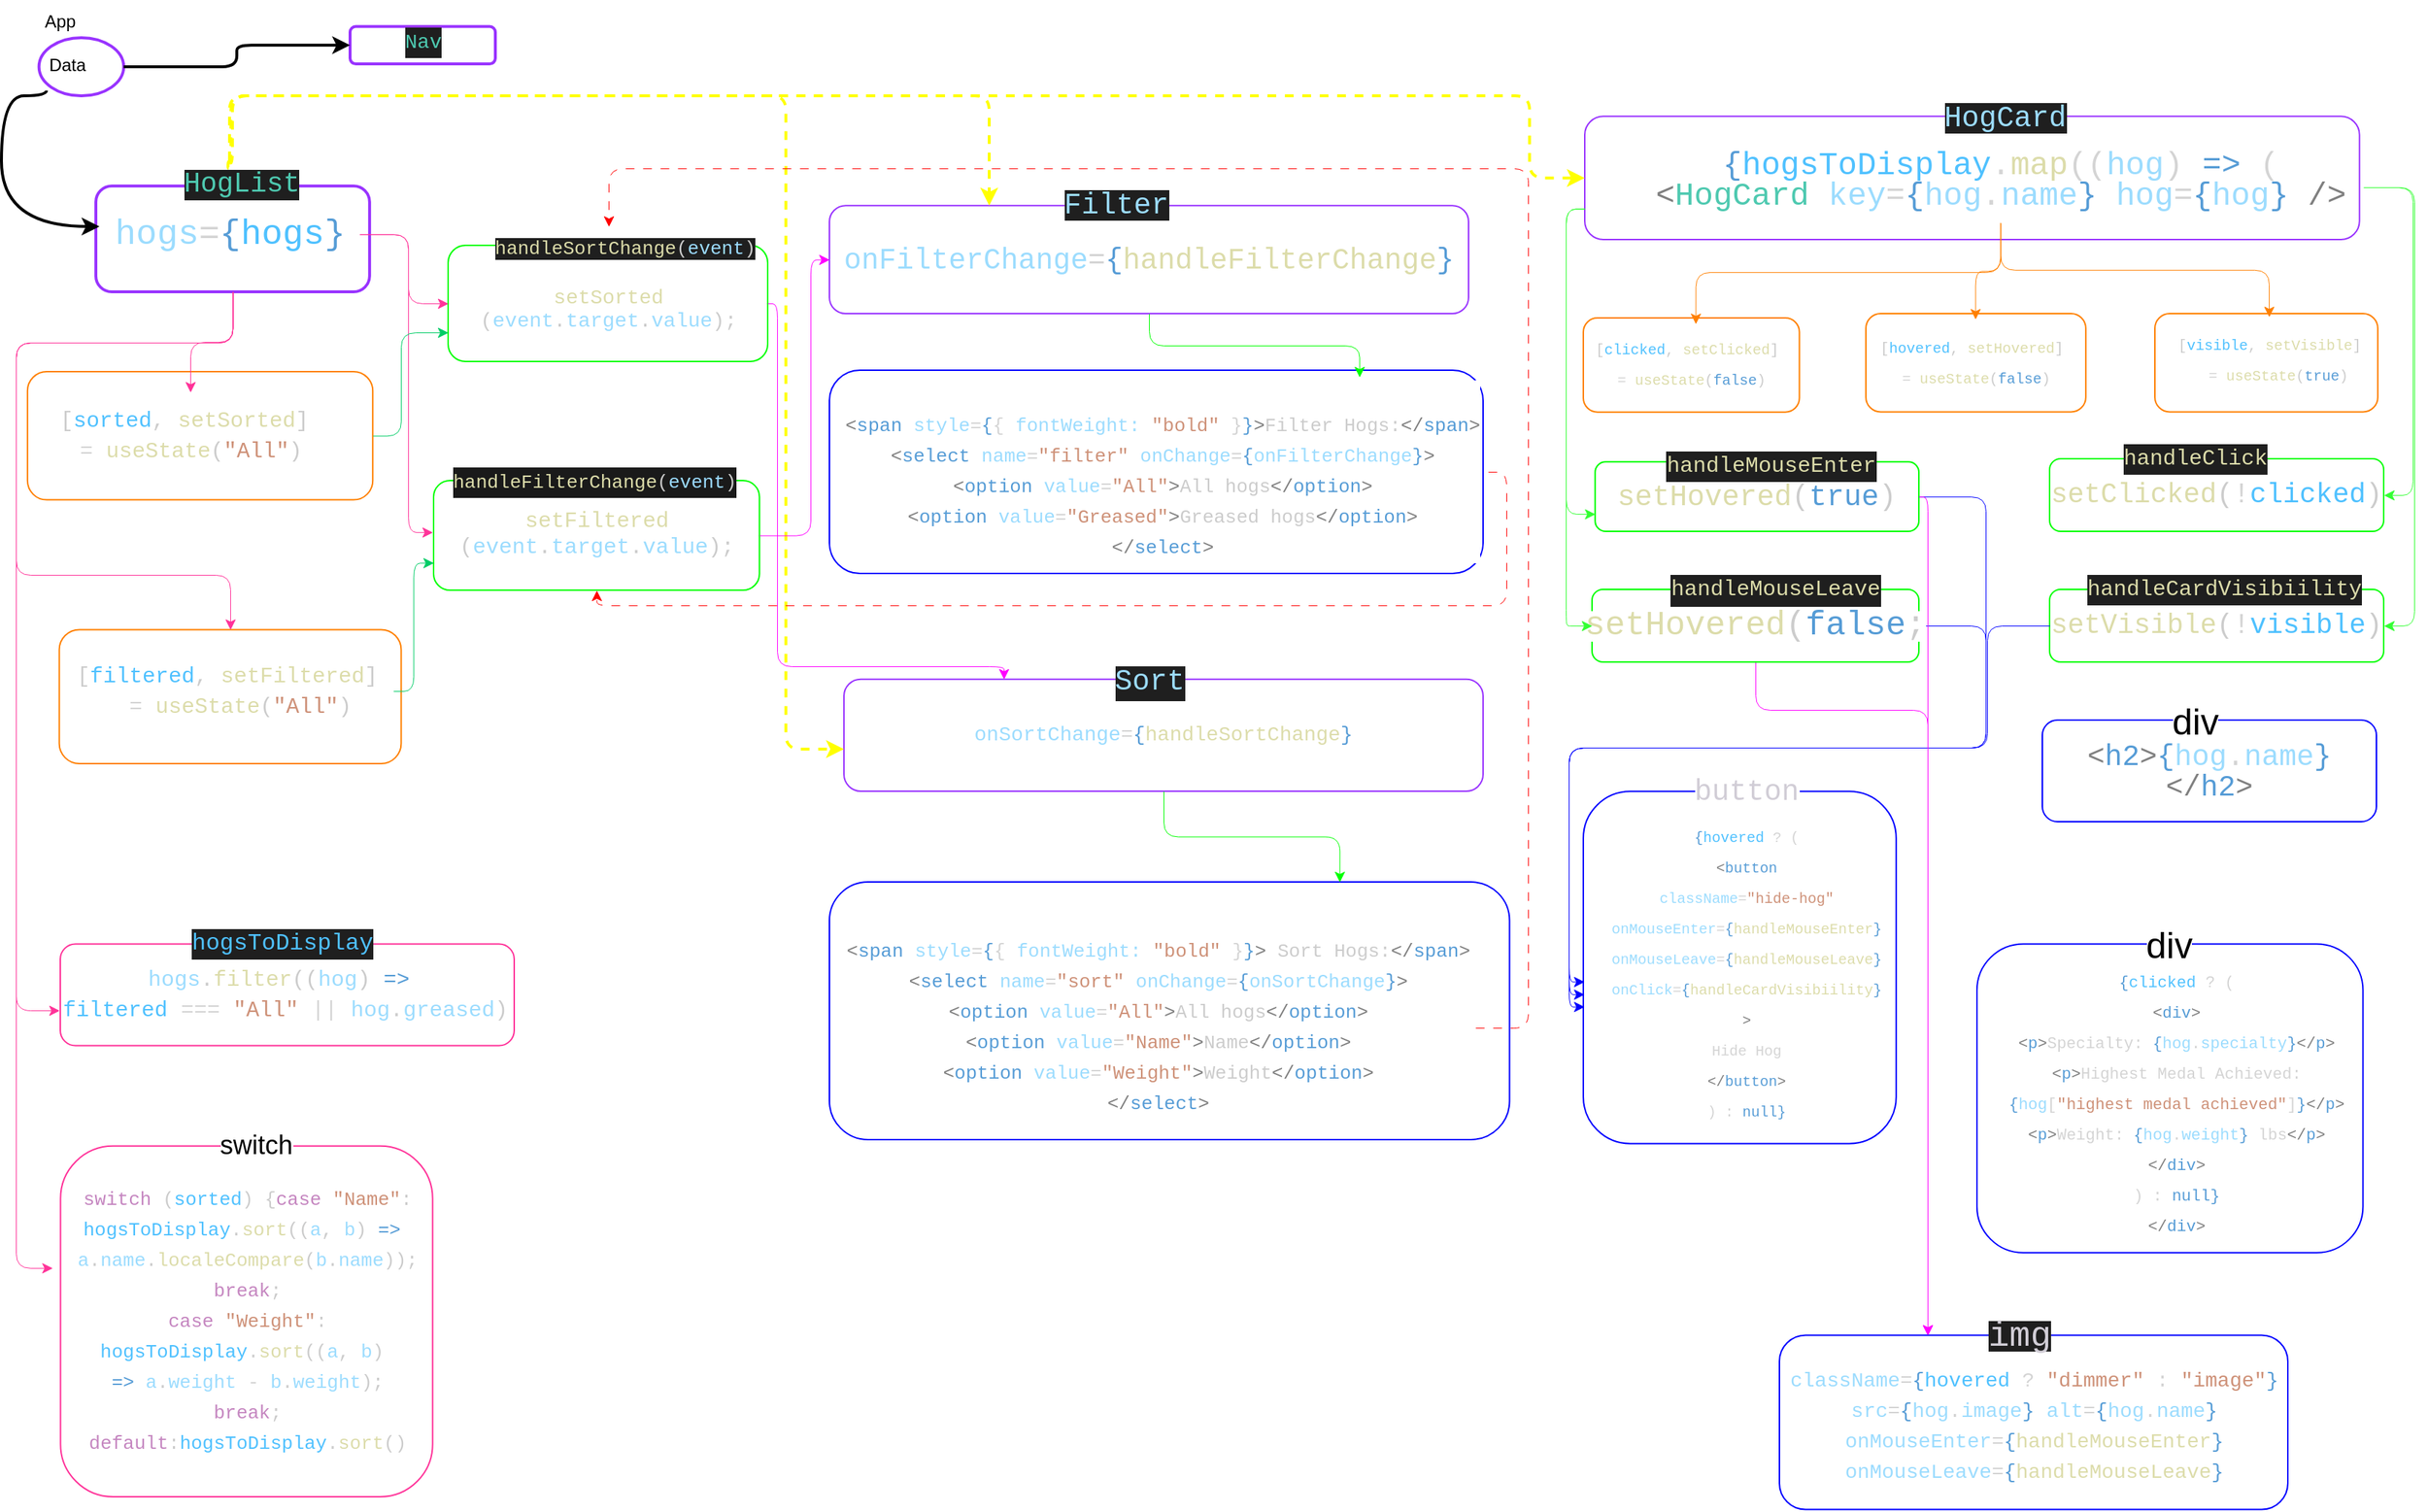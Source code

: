 <mxfile>
    <diagram id="RmIHlWD47EncRMycZ92J" name="Page-1">
        <mxGraphModel dx="2230" dy="1600" grid="0" gridSize="10" guides="1" tooltips="1" connect="1" arrows="1" fold="1" page="1" pageScale="1" pageWidth="1700" pageHeight="1100" math="0" shadow="0">
            <root>
                <mxCell id="0"/>
                <mxCell id="1" parent="0"/>
                <mxCell id="118" value="" style="group" vertex="1" connectable="0" parent="1">
                    <mxGeometry x="1109" y="534.25" width="230" height="257.5" as="geometry"/>
                </mxCell>
                <mxCell id="116" value="" style="rounded=1;whiteSpace=wrap;html=1;labelBackgroundColor=default;fontSize=5;strokeColor=#0000FF;" vertex="1" parent="118">
                    <mxGeometry y="14.928" width="215.381" height="242.572" as="geometry"/>
                </mxCell>
                <mxCell id="117" value="&lt;span style=&quot;font-family: Menlo, Monaco, &amp;quot;Courier New&amp;quot;, monospace;&quot;&gt;&lt;font color=&quot;#d1cdd6&quot; style=&quot;font-size: 20px;&quot;&gt;button&lt;/font&gt;&lt;/span&gt;" style="text;html=1;align=center;verticalAlign=middle;resizable=0;points=[];autosize=1;strokeColor=none;fillColor=none;fontSize=5;labelBackgroundColor=default;" vertex="1" parent="118">
                    <mxGeometry x="62.426" y="-4.769" width="100" height="40" as="geometry"/>
                </mxCell>
                <mxCell id="115" value="&lt;div style=&quot;color: rgb(204, 204, 204); font-family: Menlo, Monaco, &amp;quot;Courier New&amp;quot;, monospace; font-size: 10px; line-height: 21px;&quot;&gt;&lt;div style=&quot;font-size: 10px;&quot;&gt;&lt;span style=&quot;color: rgb(86, 156, 214); font-size: 10px;&quot;&gt;{&lt;/span&gt;&lt;span style=&quot;color: rgb(79, 193, 255); font-size: 10px;&quot;&gt;hovered&lt;/span&gt;&lt;span style=&quot;color: rgb(212, 212, 212); font-size: 10px;&quot;&gt; ? (&lt;/span&gt;&lt;/div&gt;&lt;div style=&quot;font-size: 10px;&quot;&gt;&lt;span style=&quot;color: rgb(212, 212, 212); font-size: 10px;&quot;&gt;        &lt;/span&gt;&lt;span style=&quot;color: rgb(128, 128, 128); font-size: 10px;&quot;&gt;&amp;lt;&lt;/span&gt;&lt;span style=&quot;color: rgb(86, 156, 214); font-size: 10px;&quot;&gt;button&lt;/span&gt;&lt;/div&gt;&lt;div style=&quot;font-size: 10px;&quot;&gt;&lt;span style=&quot;color: rgb(212, 212, 212); font-size: 10px;&quot;&gt;          &lt;/span&gt;&lt;span style=&quot;color: rgb(156, 220, 254); font-size: 10px;&quot;&gt;className&lt;/span&gt;&lt;span style=&quot;color: rgb(212, 212, 212); font-size: 10px;&quot;&gt;=&lt;/span&gt;&lt;span style=&quot;color: rgb(206, 145, 120); font-size: 10px;&quot;&gt;&quot;hide-hog&quot;&lt;/span&gt;&lt;/div&gt;&lt;div style=&quot;font-size: 10px;&quot;&gt;&lt;span style=&quot;color: rgb(212, 212, 212); font-size: 10px;&quot;&gt;          &lt;/span&gt;&lt;span style=&quot;color: rgb(156, 220, 254); font-size: 10px;&quot;&gt;onMouseEnter&lt;/span&gt;&lt;span style=&quot;color: rgb(212, 212, 212); font-size: 10px;&quot;&gt;=&lt;/span&gt;&lt;span style=&quot;color: rgb(86, 156, 214); font-size: 10px;&quot;&gt;{&lt;/span&gt;&lt;span style=&quot;color: rgb(220, 220, 170); font-size: 10px;&quot;&gt;handleMouseEnter&lt;/span&gt;&lt;span style=&quot;color: rgb(86, 156, 214); font-size: 10px;&quot;&gt;}&lt;/span&gt;&lt;/div&gt;&lt;div style=&quot;font-size: 10px;&quot;&gt;&lt;span style=&quot;color: rgb(212, 212, 212); font-size: 10px;&quot;&gt;          &lt;/span&gt;&lt;span style=&quot;color: rgb(156, 220, 254); font-size: 10px;&quot;&gt;onMouseLeave&lt;/span&gt;&lt;span style=&quot;color: rgb(212, 212, 212); font-size: 10px;&quot;&gt;=&lt;/span&gt;&lt;span style=&quot;color: rgb(86, 156, 214); font-size: 10px;&quot;&gt;{&lt;/span&gt;&lt;span style=&quot;color: rgb(220, 220, 170); font-size: 10px;&quot;&gt;handleMouseLeave&lt;/span&gt;&lt;span style=&quot;color: rgb(86, 156, 214); font-size: 10px;&quot;&gt;}&lt;/span&gt;&lt;/div&gt;&lt;div style=&quot;font-size: 10px;&quot;&gt;&lt;span style=&quot;color: rgb(212, 212, 212); font-size: 10px;&quot;&gt;          &lt;/span&gt;&lt;span style=&quot;color: rgb(156, 220, 254); font-size: 10px;&quot;&gt;onClick&lt;/span&gt;&lt;span style=&quot;color: rgb(212, 212, 212); font-size: 10px;&quot;&gt;=&lt;/span&gt;&lt;span style=&quot;color: rgb(86, 156, 214); font-size: 10px;&quot;&gt;{&lt;/span&gt;&lt;span style=&quot;color: rgb(220, 220, 170); font-size: 10px;&quot;&gt;handleCardVisibiility&lt;/span&gt;&lt;span style=&quot;color: rgb(86, 156, 214); font-size: 10px;&quot;&gt;}&lt;/span&gt;&lt;/div&gt;&lt;div style=&quot;font-size: 10px;&quot;&gt;&lt;span style=&quot;color: rgb(212, 212, 212); font-size: 10px;&quot;&gt;        &lt;/span&gt;&lt;span style=&quot;color: rgb(128, 128, 128); font-size: 10px;&quot;&gt;&amp;gt;&lt;/span&gt;&lt;/div&gt;&lt;div style=&quot;font-size: 10px;&quot;&gt;&lt;span style=&quot;color: rgb(212, 212, 212); font-size: 10px;&quot;&gt;          Hide Hog&lt;/span&gt;&lt;/div&gt;&lt;div style=&quot;font-size: 10px;&quot;&gt;&lt;span style=&quot;color: rgb(212, 212, 212); font-size: 10px;&quot;&gt;        &lt;/span&gt;&lt;span style=&quot;color: rgb(128, 128, 128); font-size: 10px;&quot;&gt;&amp;lt;/&lt;/span&gt;&lt;span style=&quot;color: rgb(86, 156, 214); font-size: 10px;&quot;&gt;button&lt;/span&gt;&lt;span style=&quot;color: rgb(128, 128, 128); font-size: 10px;&quot;&gt;&amp;gt;&lt;/span&gt;&lt;/div&gt;&lt;div style=&quot;font-size: 10px;&quot;&gt;&lt;span style=&quot;color: rgb(212, 212, 212); font-size: 10px;&quot;&gt;      ) : &lt;/span&gt;&lt;span style=&quot;color: rgb(86, 156, 214); font-size: 10px;&quot;&gt;null&lt;/span&gt;&lt;span style=&quot;color: rgb(86, 156, 214); font-size: 10px;&quot;&gt;}&lt;/span&gt;&lt;/div&gt;&lt;/div&gt;" style="text;html=1;align=center;verticalAlign=middle;resizable=0;points=[];autosize=1;strokeColor=none;fillColor=none;fontSize=10;labelBackgroundColor=default;" vertex="1" parent="118">
                    <mxGeometry x="7.026" y="30.895" width="210" height="220" as="geometry"/>
                </mxCell>
                <mxCell id="4" value="" style="ellipse;whiteSpace=wrap;html=1;fontFamily=Helvetica;fontSize=12;fontColor=default;align=center;strokeColor=none;strokeWidth=2;fillColor=none;gradientColor=none;" vertex="1" connectable="0" parent="1">
                    <mxGeometry x="40" y="4" width="64" height="66" as="geometry"/>
                </mxCell>
                <mxCell id="146" value="" style="group" vertex="1" connectable="0" parent="4">
                    <mxGeometry width="64.167" height="66" as="geometry"/>
                </mxCell>
                <mxCell id="2" value="" style="ellipse;whiteSpace=wrap;html=1;fontFamily=Helvetica;fontSize=12;fontColor=default;align=center;strokeColor=#9933FF;strokeWidth=2;fillColor=default;" vertex="1" parent="146">
                    <mxGeometry x="5.833" y="26" width="58.333" height="40" as="geometry"/>
                </mxCell>
                <mxCell id="3" value="App" style="text;html=1;align=center;verticalAlign=middle;resizable=0;points=[];autosize=1;strokeColor=none;fillColor=none;labelBackgroundColor=default;" vertex="1" parent="146">
                    <mxGeometry width="40" height="30" as="geometry"/>
                </mxCell>
                <mxCell id="5" value="Data" style="text;html=1;align=center;verticalAlign=middle;resizable=0;points=[];autosize=1;strokeColor=none;fillColor=none;" vertex="1" parent="146">
                    <mxGeometry y="30" width="50" height="30" as="geometry"/>
                </mxCell>
                <mxCell id="8" value="" style="group;labelBorderColor=default;strokeWidth=2;strokeColor=none;rounded=1;" vertex="1" connectable="0" parent="1">
                    <mxGeometry x="85" y="120" width="190" height="85" as="geometry"/>
                </mxCell>
                <mxCell id="6" value="" style="rounded=1;whiteSpace=wrap;html=1;labelBackgroundColor=default;labelBorderColor=#9933FF;strokeWidth=2;strokeColor=#9933FF;" vertex="1" parent="8">
                    <mxGeometry y="12.143" width="188.43" height="72.857" as="geometry"/>
                </mxCell>
                <mxCell id="7" value="&lt;div style=&quot;color: rgb(204, 204, 204); background-color: rgb(31, 31, 31); font-family: Menlo, Monaco, &amp;quot;Courier New&amp;quot;, monospace; font-size: 19px; line-height: 21px;&quot;&gt;&lt;span style=&quot;color: rgb(78, 201, 176); font-size: 19px;&quot;&gt;HogList&lt;/span&gt;&lt;/div&gt;" style="text;html=1;align=center;verticalAlign=middle;resizable=0;points=[];autosize=1;strokeColor=none;fillColor=none;rounded=1;fontSize=19;" vertex="1" parent="8">
                    <mxGeometry x="50.405" y="-4" width="100" height="30" as="geometry"/>
                </mxCell>
                <mxCell id="12" value="&lt;div style=&quot;color: rgb(204, 204, 204); font-family: Menlo, Monaco, &amp;quot;Courier New&amp;quot;, monospace; font-size: 24px; line-height: 21px;&quot;&gt;&lt;span style=&quot;color: rgb(156, 220, 254); font-size: 24px;&quot;&gt;hogs&lt;/span&gt;&lt;span style=&quot;color: rgb(212, 212, 212); font-size: 24px;&quot;&gt;=&lt;/span&gt;&lt;span style=&quot;color: rgb(86, 156, 214); font-size: 24px;&quot;&gt;{&lt;/span&gt;&lt;span style=&quot;color: rgb(79, 193, 255); font-size: 24px;&quot;&gt;hogs&lt;/span&gt;&lt;span style=&quot;color: rgb(86, 156, 214); font-size: 24px;&quot;&gt;}&lt;/span&gt;&lt;/div&gt;" style="text;html=1;align=center;verticalAlign=middle;resizable=0;points=[];autosize=1;strokeColor=none;fillColor=none;rounded=1;fontSize=24;" vertex="1" parent="8">
                    <mxGeometry x="1.57" y="30.357" width="180" height="30" as="geometry"/>
                </mxCell>
                <mxCell id="14" value="" style="group;labelBorderColor=#7F00FF;strokeWidth=2;" vertex="1" connectable="0" parent="1">
                    <mxGeometry x="260" y="18" width="100" height="30" as="geometry"/>
                </mxCell>
                <mxCell id="13" value="" style="rounded=1;whiteSpace=wrap;html=1;labelBackgroundColor=default;labelBorderColor=#9933FF;strokeWidth=2;strokeColor=#9933FF;" vertex="1" parent="14">
                    <mxGeometry y="4.286" width="100" height="25.714" as="geometry"/>
                </mxCell>
                <mxCell id="11" value="&lt;div style=&quot;color: rgb(204, 204, 204); background-color: rgb(31, 31, 31); font-family: Menlo, Monaco, &amp;quot;Courier New&amp;quot;, monospace; font-size: 14px; line-height: 21px;&quot;&gt;&lt;div style=&quot;line-height: 21px;&quot;&gt;&lt;span style=&quot;color: #4ec9b0;&quot;&gt;Nav&lt;/span&gt;&lt;/div&gt;&lt;/div&gt;" style="text;html=1;align=center;verticalAlign=middle;resizable=0;points=[];autosize=1;strokeColor=none;fillColor=none;" vertex="1" parent="14">
                    <mxGeometry x="25" width="50" height="30" as="geometry"/>
                </mxCell>
                <mxCell id="15" value="" style="group;labelBorderColor=#7F00FF;strokeWidth=2;" vertex="1" connectable="0" parent="1">
                    <mxGeometry x="1110" y="70" width="560" height="110" as="geometry"/>
                </mxCell>
                <mxCell id="16" value="" style="rounded=1;whiteSpace=wrap;html=1;labelBackgroundColor=default;strokeColor=#9933FF;" vertex="1" parent="15">
                    <mxGeometry y="14.143" width="533.333" height="84.857" as="geometry"/>
                </mxCell>
                <mxCell id="17" value="&lt;div style=&quot;color: rgb(204, 204, 204); background-color: rgb(31, 31, 31); font-family: Menlo, Monaco, &amp;quot;Courier New&amp;quot;, monospace; font-size: 20px; line-height: 21px;&quot;&gt;&lt;div style=&quot;line-height: 21px; font-size: 20px;&quot;&gt;&lt;span style=&quot;color: rgb(156, 220, 254); font-size: 20px;&quot;&gt;HogCard&lt;/span&gt;&lt;/div&gt;&lt;/div&gt;" style="text;html=1;align=center;verticalAlign=middle;resizable=0;points=[];autosize=1;strokeColor=none;fillColor=none;fontSize=20;" vertex="1" parent="15">
                    <mxGeometry x="233.889" width="110" height="30" as="geometry"/>
                </mxCell>
                <mxCell id="18" value="&lt;div style=&quot;color: rgb(204, 204, 204); background-color: rgb(31, 31, 31); font-family: Menlo, Monaco, &amp;quot;Courier New&amp;quot;, monospace; font-size: 14px; line-height: 21px;&quot;&gt;&lt;br&gt;&lt;/div&gt;" style="text;html=1;align=center;verticalAlign=middle;resizable=0;points=[];autosize=1;strokeColor=none;fillColor=none;" vertex="1" parent="15">
                    <mxGeometry x="93.333" y="35.357" width="20" height="30" as="geometry"/>
                </mxCell>
                <mxCell id="58" value="&lt;div style=&quot;color: rgb(204, 204, 204); font-family: Menlo, Monaco, &amp;quot;Courier New&amp;quot;, monospace; font-size: 22px; line-height: 21px;&quot;&gt;&lt;div style=&quot;font-size: 22px;&quot;&gt;&lt;span style=&quot;color: rgb(86, 156, 214); font-size: 22px;&quot;&gt;{&lt;/span&gt;&lt;span style=&quot;color: rgb(79, 193, 255); font-size: 22px;&quot;&gt;hogsToDisplay&lt;/span&gt;&lt;span style=&quot;color: rgb(212, 212, 212); font-size: 22px;&quot;&gt;.&lt;/span&gt;&lt;span style=&quot;color: rgb(220, 220, 170); font-size: 22px;&quot;&gt;map&lt;/span&gt;&lt;span style=&quot;color: rgb(212, 212, 212); font-size: 22px;&quot;&gt;((&lt;/span&gt;&lt;span style=&quot;color: rgb(156, 220, 254); font-size: 22px;&quot;&gt;hog&lt;/span&gt;&lt;span style=&quot;color: rgb(212, 212, 212); font-size: 22px;&quot;&gt;) &lt;/span&gt;&lt;span style=&quot;color: rgb(86, 156, 214); font-size: 22px;&quot;&gt;=&amp;gt;&lt;/span&gt;&lt;span style=&quot;color: rgb(212, 212, 212); font-size: 22px;&quot;&gt; (&lt;/span&gt;&lt;/div&gt;&lt;div style=&quot;font-size: 22px;&quot;&gt;&lt;span style=&quot;color: rgb(212, 212, 212); font-size: 22px;&quot;&gt;          &lt;/span&gt;&lt;span style=&quot;color: rgb(128, 128, 128); font-size: 22px;&quot;&gt;&amp;lt;&lt;/span&gt;&lt;span style=&quot;color: rgb(78, 201, 176); font-size: 22px;&quot;&gt;HogCard&lt;/span&gt;&lt;span style=&quot;color: rgb(212, 212, 212); font-size: 22px;&quot;&gt; &lt;/span&gt;&lt;span style=&quot;color: rgb(156, 220, 254); font-size: 22px;&quot;&gt;key&lt;/span&gt;&lt;span style=&quot;color: rgb(212, 212, 212); font-size: 22px;&quot;&gt;=&lt;/span&gt;&lt;span style=&quot;color: rgb(86, 156, 214); font-size: 22px;&quot;&gt;{&lt;/span&gt;&lt;span style=&quot;color: rgb(156, 220, 254); font-size: 22px;&quot;&gt;hog&lt;/span&gt;&lt;span style=&quot;color: rgb(212, 212, 212); font-size: 22px;&quot;&gt;.&lt;/span&gt;&lt;span style=&quot;color: rgb(156, 220, 254); font-size: 22px;&quot;&gt;name&lt;/span&gt;&lt;span style=&quot;color: rgb(86, 156, 214); font-size: 22px;&quot;&gt;}&lt;/span&gt;&lt;span style=&quot;color: rgb(212, 212, 212); font-size: 22px;&quot;&gt; &lt;/span&gt;&lt;span style=&quot;color: rgb(156, 220, 254); font-size: 22px;&quot;&gt;hog&lt;/span&gt;&lt;span style=&quot;color: rgb(212, 212, 212); font-size: 22px;&quot;&gt;=&lt;/span&gt;&lt;span style=&quot;color: rgb(86, 156, 214); font-size: 22px;&quot;&gt;{&lt;/span&gt;&lt;span style=&quot;color: rgb(156, 220, 254); font-size: 22px;&quot;&gt;hog&lt;/span&gt;&lt;span style=&quot;color: rgb(86, 156, 214); font-size: 22px;&quot;&gt;}&lt;/span&gt;&lt;span style=&quot;color: rgb(212, 212, 212); font-size: 22px;&quot;&gt; &lt;/span&gt;&lt;span style=&quot;color: rgb(128, 128, 128); font-size: 22px;&quot;&gt;/&amp;gt;&lt;/span&gt;&lt;/div&gt;&lt;/div&gt;" style="text;html=1;align=center;verticalAlign=middle;resizable=0;points=[];autosize=1;strokeColor=none;fillColor=none;fontSize=22;labelBackgroundColor=default;" vertex="1" parent="15">
                    <mxGeometry x="36.111" y="27.5" width="500" height="60" as="geometry"/>
                </mxCell>
                <mxCell id="19" value="" style="group;labelBorderColor=#7F00FF;strokeWidth=2;horizontal=1;" vertex="1" connectable="0" parent="1">
                    <mxGeometry x="590" y="130" width="440" height="109" as="geometry"/>
                </mxCell>
                <mxCell id="20" value="&lt;div style=&quot;color: rgb(204, 204, 204); font-family: Menlo, Monaco, &amp;quot;Courier New&amp;quot;, monospace; font-size: 20px; line-height: 21px;&quot;&gt;&lt;span style=&quot;color: #9cdcfe;&quot;&gt;onFilterChange&lt;/span&gt;&lt;span style=&quot;color: #d4d4d4;&quot;&gt;=&lt;/span&gt;&lt;span style=&quot;color: #569cd6;&quot;&gt;{&lt;/span&gt;&lt;span style=&quot;color: #dcdcaa;&quot;&gt;handleFilterChange&lt;/span&gt;&lt;span style=&quot;color: #569cd6;&quot;&gt;}&lt;/span&gt;&lt;/div&gt;" style="rounded=1;whiteSpace=wrap;html=1;labelBackgroundColor=none;strokeColor=#9933FF;horizontal=1;" vertex="1" parent="19">
                    <mxGeometry y="15.57" width="440" height="74.43" as="geometry"/>
                </mxCell>
                <mxCell id="21" value="&lt;div style=&quot;color: rgb(204, 204, 204); background-color: rgb(31, 31, 31); font-family: Menlo, Monaco, &amp;quot;Courier New&amp;quot;, monospace; font-size: 20px; line-height: 21px;&quot;&gt;&lt;div style=&quot;line-height: 21px; font-size: 20px;&quot;&gt;&lt;span style=&quot;color: rgb(156, 220, 254); font-size: 20px;&quot;&gt;Filter&lt;/span&gt;&lt;/div&gt;&lt;/div&gt;" style="text;html=1;align=center;verticalAlign=middle;resizable=0;points=[];autosize=1;strokeColor=none;fillColor=none;horizontal=1;fontSize=20;" vertex="1" parent="19">
                    <mxGeometry x="146.667" width="100" height="30" as="geometry"/>
                </mxCell>
                <mxCell id="22" value="&lt;div style=&quot;color: rgb(204, 204, 204); background-color: rgb(31, 31, 31); font-family: Menlo, Monaco, &amp;quot;Courier New&amp;quot;, monospace; font-size: 14px; line-height: 21px;&quot;&gt;&lt;br&gt;&lt;/div&gt;" style="text;html=1;align=center;verticalAlign=middle;resizable=0;points=[];autosize=1;strokeColor=none;fillColor=none;horizontal=1;" vertex="1" parent="19">
                    <mxGeometry x="187" y="38.929" width="20" height="30" as="geometry"/>
                </mxCell>
                <mxCell id="23" value="" style="group;labelBorderColor=#7F00FF;strokeWidth=2;horizontal=1;" vertex="1" connectable="0" parent="1">
                    <mxGeometry x="600" y="459" width="440" height="90" as="geometry"/>
                </mxCell>
                <mxCell id="24" value="&lt;div style=&quot;color: rgb(204, 204, 204); font-family: Menlo, Monaco, &amp;quot;Courier New&amp;quot;, monospace; font-size: 14px; line-height: 21px;&quot;&gt;&lt;span style=&quot;color: #9cdcfe;&quot;&gt;onSortChange&lt;/span&gt;&lt;span style=&quot;color: #d4d4d4;&quot;&gt;=&lt;/span&gt;&lt;span style=&quot;color: #569cd6;&quot;&gt;{&lt;/span&gt;&lt;span style=&quot;color: #dcdcaa;&quot;&gt;handleSortChange&lt;/span&gt;&lt;span style=&quot;color: #569cd6;&quot;&gt;}&lt;/span&gt;&lt;/div&gt;" style="rounded=1;whiteSpace=wrap;html=1;labelBackgroundColor=default;strokeColor=#9933FF;horizontal=1;" vertex="1" parent="23">
                    <mxGeometry y="12.857" width="440.0" height="77.143" as="geometry"/>
                </mxCell>
                <mxCell id="25" value="&lt;div style=&quot;color: rgb(204, 204, 204); background-color: rgb(31, 31, 31); font-family: Menlo, Monaco, &amp;quot;Courier New&amp;quot;, monospace; line-height: 21px;&quot;&gt;&lt;div style=&quot;line-height: 21px;&quot;&gt;&lt;span style=&quot;color: rgb(156, 220, 254);&quot;&gt;&lt;font style=&quot;font-size: 20px;&quot;&gt;Sort&lt;/font&gt;&lt;/span&gt;&lt;/div&gt;&lt;/div&gt;" style="text;html=1;align=center;verticalAlign=middle;resizable=0;points=[];autosize=1;strokeColor=none;fillColor=none;horizontal=1;" vertex="1" parent="23">
                    <mxGeometry x="175" y="-5" width="70" height="40" as="geometry"/>
                </mxCell>
                <mxCell id="56" value="" style="group" vertex="1" connectable="0" parent="1">
                    <mxGeometry x="50" y="775" width="277.5" height="260" as="geometry"/>
                </mxCell>
                <mxCell id="53" value="" style="rounded=1;whiteSpace=wrap;html=1;labelBackgroundColor=none;fontSize=13;strokeColor=#FF3399;" vertex="1" parent="56">
                    <mxGeometry x="10.673" y="18.407" width="256.154" height="241.593" as="geometry"/>
                </mxCell>
                <mxCell id="54" value="&lt;font style=&quot;font-size: 18px;&quot;&gt;switch&lt;/font&gt;" style="text;html=1;align=center;verticalAlign=middle;resizable=0;points=[];autosize=1;strokeColor=none;fillColor=none;fontSize=13;labelBackgroundColor=default;" vertex="1" parent="56">
                    <mxGeometry x="109.712" y="-2" width="70" height="40" as="geometry"/>
                </mxCell>
                <mxCell id="55" value="&lt;div style=&quot;color: rgb(204, 204, 204); font-family: Menlo, Monaco, &amp;quot;Courier New&amp;quot;, monospace; font-size: 13px; line-height: 21px;&quot;&gt;&lt;div style=&quot;font-size: 13px;&quot;&gt;&lt;span style=&quot;color: rgb(197, 134, 192); font-size: 13px;&quot;&gt;switch&lt;/span&gt; (&lt;span style=&quot;color: rgb(79, 193, 255); font-size: 13px;&quot;&gt;sorted&lt;/span&gt;) {&lt;span style=&quot;color: rgb(197, 134, 192); font-size: 13px;&quot;&gt;case&lt;/span&gt; &lt;span style=&quot;color: rgb(206, 145, 120); font-size: 13px;&quot;&gt;&quot;Name&quot;&lt;/span&gt;:&lt;/div&gt;&lt;div style=&quot;font-size: 13px;&quot;&gt;      &lt;span style=&quot;color: rgb(79, 193, 255); font-size: 13px;&quot;&gt;hogsToDisplay&lt;/span&gt;.&lt;span style=&quot;color: rgb(220, 220, 170); font-size: 13px;&quot;&gt;sort&lt;/span&gt;((&lt;span style=&quot;color: rgb(156, 220, 254); font-size: 13px;&quot;&gt;a&lt;/span&gt;, &lt;span style=&quot;color: rgb(156, 220, 254); font-size: 13px;&quot;&gt;b&lt;/span&gt;) &lt;span style=&quot;color: rgb(86, 156, 214); font-size: 13px;&quot;&gt;=&amp;gt;&lt;/span&gt;&amp;nbsp;&lt;/div&gt;&lt;div style=&quot;font-size: 13px;&quot;&gt;&lt;span style=&quot;color: rgb(156, 220, 254); font-size: 13px;&quot;&gt;a&lt;/span&gt;.&lt;span style=&quot;color: rgb(156, 220, 254); font-size: 13px;&quot;&gt;name&lt;/span&gt;.&lt;span style=&quot;color: rgb(220, 220, 170); font-size: 13px;&quot;&gt;localeCompare&lt;/span&gt;(&lt;span style=&quot;color: rgb(156, 220, 254); font-size: 13px;&quot;&gt;b&lt;/span&gt;.&lt;span style=&quot;color: rgb(156, 220, 254); font-size: 13px;&quot;&gt;name&lt;/span&gt;));&lt;/div&gt;&lt;div style=&quot;font-size: 13px;&quot;&gt;      &lt;span style=&quot;color: rgb(197, 134, 192); font-size: 13px;&quot;&gt;break&lt;/span&gt;;&lt;/div&gt;&lt;div style=&quot;font-size: 13px;&quot;&gt;    &lt;span style=&quot;color: rgb(197, 134, 192); font-size: 13px;&quot;&gt;case&lt;/span&gt; &lt;span style=&quot;color: rgb(206, 145, 120); font-size: 13px;&quot;&gt;&quot;Weight&quot;&lt;/span&gt;:&lt;/div&gt;&lt;div style=&quot;font-size: 13px;&quot;&gt;      &lt;span style=&quot;color: rgb(79, 193, 255); font-size: 13px;&quot;&gt;hogsToDisplay&lt;/span&gt;.&lt;span style=&quot;color: rgb(220, 220, 170); font-size: 13px;&quot;&gt;sort&lt;/span&gt;((&lt;span style=&quot;color: rgb(156, 220, 254); font-size: 13px;&quot;&gt;a&lt;/span&gt;, &lt;span style=&quot;color: rgb(156, 220, 254); font-size: 13px;&quot;&gt;b&lt;/span&gt;)&amp;nbsp;&lt;/div&gt;&lt;div style=&quot;font-size: 13px;&quot;&gt;&lt;span style=&quot;color: rgb(86, 156, 214); font-size: 13px;&quot;&gt;=&amp;gt;&lt;/span&gt; &lt;span style=&quot;color: rgb(156, 220, 254); font-size: 13px;&quot;&gt;a&lt;/span&gt;.&lt;span style=&quot;color: rgb(156, 220, 254); font-size: 13px;&quot;&gt;weight&lt;/span&gt; &lt;span style=&quot;color: rgb(212, 212, 212); font-size: 13px;&quot;&gt;-&lt;/span&gt; &lt;span style=&quot;color: rgb(156, 220, 254); font-size: 13px;&quot;&gt;b&lt;/span&gt;.&lt;span style=&quot;color: rgb(156, 220, 254); font-size: 13px;&quot;&gt;weight&lt;/span&gt;);&lt;/div&gt;&lt;div style=&quot;font-size: 13px;&quot;&gt;      &lt;span style=&quot;color: rgb(197, 134, 192); font-size: 13px;&quot;&gt;break&lt;/span&gt;;&lt;/div&gt;&lt;div style=&quot;font-size: 13px;&quot;&gt;    &lt;span style=&quot;color: rgb(197, 134, 192); font-size: 13px;&quot;&gt;default&lt;/span&gt;:&lt;span style=&quot;color: rgb(79, 193, 255); font-size: 13px;&quot;&gt;hogsToDisplay&lt;/span&gt;.&lt;span style=&quot;color: rgb(220, 220, 170); font-size: 13px;&quot;&gt;sort&lt;/span&gt;()&lt;/div&gt;&lt;/div&gt;" style="text;html=1;align=center;verticalAlign=middle;resizable=0;points=[];autosize=1;strokeColor=none;fillColor=none;fontSize=13;labelBackgroundColor=none;" vertex="1" parent="56">
                    <mxGeometry x="8.745" y="39.202" width="260" height="200" as="geometry"/>
                </mxCell>
                <mxCell id="64" value="" style="group;fontSize=12;horizontal=1;" vertex="1" connectable="0" parent="1">
                    <mxGeometry x="600" y="711.5" width="490" height="177.5" as="geometry"/>
                </mxCell>
                <mxCell id="65" value="" style="rounded=1;whiteSpace=wrap;html=1;labelBackgroundColor=default;fontSize=13;strokeColor=#0000FF;horizontal=1;" vertex="1" parent="64">
                    <mxGeometry x="-10" y="-100" width="468.222" height="177.5" as="geometry"/>
                </mxCell>
                <mxCell id="66" value="&lt;div style=&quot;color: rgb(204, 204, 204); font-family: Menlo, Monaco, &amp;quot;Courier New&amp;quot;, monospace; font-size: 13px; line-height: 21px;&quot;&gt;&lt;div style=&quot;font-size: 13px;&quot;&gt;&lt;div style=&quot;line-height: 21px; font-size: 13px;&quot;&gt;&lt;div style=&quot;font-size: 13px;&quot;&gt; &lt;span style=&quot;color: rgb(128, 128, 128); font-size: 13px;&quot;&gt;&amp;lt;&lt;/span&gt;&lt;span style=&quot;color: rgb(86, 156, 214); font-size: 13px;&quot;&gt;span&lt;/span&gt; &lt;span style=&quot;color: rgb(156, 220, 254); font-size: 13px;&quot;&gt;style&lt;/span&gt;&lt;span style=&quot;color: rgb(212, 212, 212); font-size: 13px;&quot;&gt;=&lt;/span&gt;&lt;span style=&quot;color: rgb(86, 156, 214); font-size: 13px;&quot;&gt;{&lt;/span&gt;&lt;span style=&quot;color: rgb(212, 212, 212); font-size: 13px;&quot;&gt;{ &lt;/span&gt;&lt;span style=&quot;color: rgb(156, 220, 254); font-size: 13px;&quot;&gt;fontWeight&lt;/span&gt;&lt;span style=&quot;color: rgb(156, 220, 254); font-size: 13px;&quot;&gt;:&lt;/span&gt;&lt;span style=&quot;color: rgb(212, 212, 212); font-size: 13px;&quot;&gt; &lt;/span&gt;&lt;span style=&quot;color: rgb(206, 145, 120); font-size: 13px;&quot;&gt;&quot;bold&quot;&lt;/span&gt;&lt;span style=&quot;color: rgb(212, 212, 212); font-size: 13px;&quot;&gt; }&lt;/span&gt;&lt;span style=&quot;color: rgb(86, 156, 214); font-size: 13px;&quot;&gt;}&lt;/span&gt;&lt;span style=&quot;color: rgb(128, 128, 128); font-size: 13px;&quot;&gt;&amp;gt;&lt;/span&gt; Sort Hogs:&lt;span style=&quot;color: rgb(128, 128, 128); font-size: 13px;&quot;&gt;&amp;lt;/&lt;/span&gt;&lt;span style=&quot;color: rgb(86, 156, 214); font-size: 13px;&quot;&gt;span&lt;/span&gt;&lt;span style=&quot;color: rgb(128, 128, 128); font-size: 13px;&quot;&gt;&amp;gt;&lt;/span&gt;&lt;/div&gt;&lt;div style=&quot;font-size: 13px;&quot;&gt;      &lt;span style=&quot;color: rgb(128, 128, 128); font-size: 13px;&quot;&gt;&amp;lt;&lt;/span&gt;&lt;span style=&quot;color: rgb(86, 156, 214); font-size: 13px;&quot;&gt;select&lt;/span&gt; &lt;span style=&quot;color: rgb(156, 220, 254); font-size: 13px;&quot;&gt;name&lt;/span&gt;&lt;span style=&quot;color: rgb(212, 212, 212); font-size: 13px;&quot;&gt;=&lt;/span&gt;&lt;span style=&quot;color: rgb(206, 145, 120); font-size: 13px;&quot;&gt;&quot;sort&quot;&lt;/span&gt; &lt;span style=&quot;color: rgb(156, 220, 254); font-size: 13px;&quot;&gt;onChange&lt;/span&gt;&lt;span style=&quot;color: rgb(212, 212, 212); font-size: 13px;&quot;&gt;=&lt;/span&gt;&lt;span style=&quot;color: rgb(86, 156, 214); font-size: 13px;&quot;&gt;{&lt;/span&gt;&lt;span style=&quot;color: rgb(156, 220, 254); font-size: 13px;&quot;&gt;onSortChange&lt;/span&gt;&lt;span style=&quot;color: rgb(86, 156, 214); font-size: 13px;&quot;&gt;}&lt;/span&gt;&lt;span style=&quot;color: rgb(128, 128, 128); font-size: 13px;&quot;&gt;&amp;gt;&lt;/span&gt;&lt;/div&gt;&lt;div style=&quot;font-size: 13px;&quot;&gt;        &lt;span style=&quot;color: rgb(128, 128, 128); font-size: 13px;&quot;&gt;&amp;lt;&lt;/span&gt;&lt;span style=&quot;color: rgb(86, 156, 214); font-size: 13px;&quot;&gt;option&lt;/span&gt; &lt;span style=&quot;color: rgb(156, 220, 254); font-size: 13px;&quot;&gt;value&lt;/span&gt;&lt;span style=&quot;color: rgb(212, 212, 212); font-size: 13px;&quot;&gt;=&lt;/span&gt;&lt;span style=&quot;color: rgb(206, 145, 120); font-size: 13px;&quot;&gt;&quot;All&quot;&lt;/span&gt;&lt;span style=&quot;color: rgb(128, 128, 128); font-size: 13px;&quot;&gt;&amp;gt;&lt;/span&gt;All hogs&lt;span style=&quot;color: rgb(128, 128, 128); font-size: 13px;&quot;&gt;&amp;lt;/&lt;/span&gt;&lt;span style=&quot;color: rgb(86, 156, 214); font-size: 13px;&quot;&gt;option&lt;/span&gt;&lt;span style=&quot;color: rgb(128, 128, 128); font-size: 13px;&quot;&gt;&amp;gt;&lt;/span&gt;&lt;/div&gt;&lt;div style=&quot;font-size: 13px;&quot;&gt;        &lt;span style=&quot;color: rgb(128, 128, 128); font-size: 13px;&quot;&gt;&amp;lt;&lt;/span&gt;&lt;span style=&quot;color: rgb(86, 156, 214); font-size: 13px;&quot;&gt;option&lt;/span&gt; &lt;span style=&quot;color: rgb(156, 220, 254); font-size: 13px;&quot;&gt;value&lt;/span&gt;&lt;span style=&quot;color: rgb(212, 212, 212); font-size: 13px;&quot;&gt;=&lt;/span&gt;&lt;span style=&quot;color: rgb(206, 145, 120); font-size: 13px;&quot;&gt;&quot;Name&quot;&lt;/span&gt;&lt;span style=&quot;color: rgb(128, 128, 128); font-size: 13px;&quot;&gt;&amp;gt;&lt;/span&gt;Name&lt;span style=&quot;color: rgb(128, 128, 128); font-size: 13px;&quot;&gt;&amp;lt;/&lt;/span&gt;&lt;span style=&quot;color: rgb(86, 156, 214); font-size: 13px;&quot;&gt;option&lt;/span&gt;&lt;span style=&quot;color: rgb(128, 128, 128); font-size: 13px;&quot;&gt;&amp;gt;&lt;/span&gt;&lt;/div&gt;&lt;div style=&quot;font-size: 13px;&quot;&gt;        &lt;span style=&quot;color: rgb(128, 128, 128); font-size: 13px;&quot;&gt;&amp;lt;&lt;/span&gt;&lt;span style=&quot;color: rgb(86, 156, 214); font-size: 13px;&quot;&gt;option&lt;/span&gt; &lt;span style=&quot;color: rgb(156, 220, 254); font-size: 13px;&quot;&gt;value&lt;/span&gt;&lt;span style=&quot;color: rgb(212, 212, 212); font-size: 13px;&quot;&gt;=&lt;/span&gt;&lt;span style=&quot;color: rgb(206, 145, 120); font-size: 13px;&quot;&gt;&quot;Weight&quot;&lt;/span&gt;&lt;span style=&quot;color: rgb(128, 128, 128); font-size: 13px;&quot;&gt;&amp;gt;&lt;/span&gt;Weight&lt;span style=&quot;color: rgb(128, 128, 128); font-size: 13px;&quot;&gt;&amp;lt;/&lt;/span&gt;&lt;span style=&quot;color: rgb(86, 156, 214); font-size: 13px;&quot;&gt;option&lt;/span&gt;&lt;span style=&quot;color: rgb(128, 128, 128); font-size: 13px;&quot;&gt;&amp;gt;&lt;/span&gt;&lt;/div&gt;&lt;div style=&quot;font-size: 13px;&quot;&gt;      &lt;span style=&quot;color: rgb(128, 128, 128); font-size: 13px;&quot;&gt;&amp;lt;/&lt;/span&gt;&lt;span style=&quot;color: rgb(86, 156, 214); font-size: 13px;&quot;&gt;select&lt;/span&gt;&lt;span style=&quot;color: rgb(128, 128, 128); font-size: 13px;&quot;&gt;&amp;gt;&lt;/span&gt;&lt;/div&gt;&lt;/div&gt;&lt;/div&gt;&lt;/div&gt;" style="text;html=1;align=center;verticalAlign=middle;resizable=0;points=[];autosize=1;strokeColor=none;fillColor=none;fontSize=13;spacing=-2;spacingTop=-2;spacingLeft=0;spacingRight=-2;labelBackgroundColor=default;horizontal=1;" vertex="1" parent="64">
                    <mxGeometry x="-5.251" y="-64.503" width="440" height="130" as="geometry"/>
                </mxCell>
                <mxCell id="74" value="" style="group" vertex="1" connectable="0" parent="1">
                    <mxGeometry x="1109" y="223" width="150" height="67" as="geometry"/>
                </mxCell>
                <mxCell id="75" value="" style="rounded=1;whiteSpace=wrap;html=1;labelBackgroundColor=default;strokeColor=#FF8000;" vertex="1" parent="74">
                    <mxGeometry width="148.76" height="64.839" as="geometry"/>
                </mxCell>
                <mxCell id="77" value="&lt;div style=&quot;color: rgb(204, 204, 204); font-family: Menlo, Monaco, &amp;quot;Courier New&amp;quot;, monospace; font-size: 10px; line-height: 21px;&quot;&gt;&lt;div style=&quot;line-height: 21px; font-size: 10px;&quot;&gt;&lt;div style=&quot;font-size: 10px; line-height: 21px;&quot;&gt;[&lt;span style=&quot;color: rgb(79, 193, 255); font-size: 10px;&quot;&gt;clicked&lt;/span&gt;, &lt;span style=&quot;color: rgb(220, 220, 170); font-size: 10px;&quot;&gt;setClicked&lt;/span&gt;]&amp;nbsp;&lt;/div&gt;&lt;div style=&quot;font-size: 10px; line-height: 21px;&quot;&gt;&lt;span style=&quot;color: rgb(212, 212, 212); font-size: 10px;&quot;&gt;=&lt;/span&gt; &lt;span style=&quot;color: rgb(220, 220, 170); font-size: 10px;&quot;&gt;useState&lt;/span&gt;(&lt;span style=&quot;color: rgb(86, 156, 214); font-size: 10px;&quot;&gt;false&lt;/span&gt;)&lt;/div&gt;&lt;/div&gt;&lt;/div&gt;" style="text;html=1;align=center;verticalAlign=middle;resizable=0;points=[];autosize=1;strokeColor=none;fillColor=none;fontSize=10;labelBackgroundColor=default;" vertex="1" parent="74">
                    <mxGeometry x="-5.62" y="2.421" width="160" height="60" as="geometry"/>
                </mxCell>
                <mxCell id="78" value="" style="group;fontSize=10;" vertex="1" connectable="0" parent="1">
                    <mxGeometry x="1298.5" y="220" width="164" height="70" as="geometry"/>
                </mxCell>
                <mxCell id="79" value="" style="rounded=1;whiteSpace=wrap;html=1;labelBackgroundColor=default;strokeColor=#FF8000;" vertex="1" parent="78">
                    <mxGeometry x="5.046" width="151.385" height="67.742" as="geometry"/>
                </mxCell>
                <mxCell id="81" value="&lt;div style=&quot;color: rgb(204, 204, 204); font-family: Menlo, Monaco, &amp;quot;Courier New&amp;quot;, monospace; font-size: 8px; line-height: 21px;&quot;&gt;&lt;div style=&quot;line-height: 21px; font-size: 10px;&quot;&gt;&lt;div style=&quot;line-height: 21px;&quot;&gt;&lt;div style=&quot;line-height: 21px;&quot;&gt;[&lt;span style=&quot;color: rgb(79, 193, 255);&quot;&gt;hovered&lt;/span&gt;, &lt;span style=&quot;color: rgb(220, 220, 170);&quot;&gt;setHovered&lt;/span&gt;]&amp;nbsp;&lt;/div&gt;&lt;div style=&quot;line-height: 21px;&quot;&gt;&lt;span style=&quot;color: rgb(212, 212, 212);&quot;&gt;=&lt;/span&gt; &lt;span style=&quot;color: rgb(220, 220, 170);&quot;&gt;useState&lt;/span&gt;(&lt;span style=&quot;color: rgb(86, 156, 214);&quot;&gt;false&lt;/span&gt;)&lt;/div&gt;&lt;/div&gt;&lt;/div&gt;&lt;/div&gt;" style="text;html=1;align=center;verticalAlign=middle;resizable=0;points=[];autosize=1;strokeColor=none;fillColor=none;fontSize=8;labelBackgroundColor=default;" vertex="1" parent="78">
                    <mxGeometry y="3.868" width="160" height="60" as="geometry"/>
                </mxCell>
                <mxCell id="82" value="" style="group;fontSize=10;" vertex="1" connectable="0" parent="1">
                    <mxGeometry x="1491" y="220" width="179" height="70" as="geometry"/>
                </mxCell>
                <mxCell id="83" value="" style="rounded=1;whiteSpace=wrap;html=1;labelBackgroundColor=default;strokeColor=#FF8000;" vertex="1" parent="82">
                    <mxGeometry x="11.507" width="153.429" height="67.742" as="geometry"/>
                </mxCell>
                <mxCell id="85" value="&lt;div style=&quot;color: rgb(204, 204, 204); font-family: Menlo, Monaco, &amp;quot;Courier New&amp;quot;, monospace; font-size: 10px; line-height: 21px;&quot;&gt;&lt;div style=&quot;line-height: 21px; font-size: 10px;&quot;&gt;&lt;div style=&quot;font-size: 10px; line-height: 21px;&quot;&gt;&lt;div style=&quot;font-size: 10px; line-height: 21px;&quot;&gt;[&lt;span style=&quot;color: rgb(79, 193, 255); font-size: 10px;&quot;&gt;visible&lt;/span&gt;, &lt;span style=&quot;color: rgb(220, 220, 170); font-size: 10px;&quot;&gt;setVisible&lt;/span&gt;]&lt;/div&gt;&lt;div style=&quot;font-size: 10px; line-height: 21px;&quot;&gt;&amp;nbsp; &lt;span style=&quot;color: rgb(212, 212, 212); font-size: 10px;&quot;&gt;=&lt;/span&gt; &lt;span style=&quot;color: rgb(220, 220, 170); font-size: 10px;&quot;&gt;useState&lt;/span&gt;(&lt;span style=&quot;color: rgb(86, 156, 214); font-size: 10px;&quot;&gt;true&lt;/span&gt;)&lt;/div&gt;&lt;/div&gt;&lt;/div&gt;&lt;/div&gt;" style="text;html=1;align=center;verticalAlign=middle;resizable=0;points=[];autosize=1;strokeColor=none;fillColor=none;fontSize=10;labelBackgroundColor=default;" vertex="1" parent="82">
                    <mxGeometry x="15" y="2.258" width="150" height="60" as="geometry"/>
                </mxCell>
                <mxCell id="86" value="" style="group;fontSize=10;" vertex="1" connectable="0" parent="1">
                    <mxGeometry x="1130" y="305" width="210" height="65" as="geometry"/>
                </mxCell>
                <mxCell id="88" value="" style="group" vertex="1" connectable="0" parent="86">
                    <mxGeometry width="210" height="65.0" as="geometry"/>
                </mxCell>
                <mxCell id="87" value="&lt;div style=&quot;color: rgb(204, 204, 204); font-family: Menlo, Monaco, &amp;quot;Courier New&amp;quot;, monospace; font-size: 20px;&quot;&gt;&lt;div style=&quot;line-height: 21px;&quot;&gt;&lt;span style=&quot;color: #dcdcaa;&quot;&gt;setHovered&lt;/span&gt;(&lt;span style=&quot;color: #569cd6;&quot;&gt;true&lt;/span&gt;)&lt;/div&gt;&lt;/div&gt;" style="rounded=1;whiteSpace=wrap;html=1;labelBackgroundColor=default;fontSize=9;strokeColor=#00FF00;" vertex="1" parent="88">
                    <mxGeometry x="-12.861" y="17.167" width="222.861" height="47.833" as="geometry"/>
                </mxCell>
                <mxCell id="89" value="&lt;div style=&quot;color: rgb(204, 204, 204); background-color: rgb(31, 31, 31); font-family: Menlo, Monaco, &amp;quot;Courier New&amp;quot;, monospace; font-size: 15px; line-height: 21px;&quot;&gt;&lt;div style=&quot;line-height: 21px; font-size: 15px;&quot;&gt;&lt;div style=&quot;font-size: 15px; line-height: 21px;&quot;&gt;&lt;span style=&quot;color: rgb(220, 220, 170); font-size: 15px;&quot;&gt;handleMouseEnter&lt;/span&gt;&lt;/div&gt;&lt;/div&gt;&lt;/div&gt;" style="text;html=1;align=center;verticalAlign=middle;resizable=0;points=[];autosize=1;strokeColor=none;fillColor=none;fontSize=15;" vertex="1" parent="88">
                    <mxGeometry x="22.75" y="5.2" width="170" height="30" as="geometry"/>
                </mxCell>
                <mxCell id="125" value="&lt;div style=&quot;color: rgb(204, 204, 204); background-color: rgb(31, 31, 31); font-family: Menlo, Monaco, &amp;quot;Courier New&amp;quot;, monospace; line-height: 21px; font-size: 9px;&quot;&gt;&lt;div style=&quot;line-height: 21px; font-size: 9px;&quot;&gt;&lt;br&gt;&lt;/div&gt;&lt;/div&gt;" style="text;html=1;align=center;verticalAlign=middle;resizable=0;points=[];autosize=1;strokeColor=none;fillColor=none;fontSize=9;" vertex="1" parent="1">
                    <mxGeometry x="1484.102" y="791.753" width="20" height="30" as="geometry"/>
                </mxCell>
                <mxCell id="128" value="" style="group;labelBackgroundColor=none;" vertex="1" connectable="0" parent="1">
                    <mxGeometry x="1380" y="630" width="307.34" height="250" as="geometry"/>
                </mxCell>
                <mxCell id="123" value="" style="rounded=1;whiteSpace=wrap;html=1;labelBackgroundColor=default;strokeColor=#0000FF;" vertex="1" parent="128">
                    <mxGeometry y="24.216" width="265.733" height="212.686" as="geometry"/>
                </mxCell>
                <mxCell id="126" value="&lt;font style=&quot;font-size: 25px;&quot;&gt;div&lt;/font&gt;" style="text;html=1;align=center;verticalAlign=middle;resizable=0;points=[];autosize=1;strokeColor=none;fillColor=none;fontSize=20;labelBackgroundColor=default;" vertex="1" parent="128">
                    <mxGeometry x="102.348" y="3.824" width="60" height="40" as="geometry"/>
                </mxCell>
                <mxCell id="127" value="&lt;div style=&quot;color: rgb(204, 204, 204); font-family: Menlo, Monaco, &amp;quot;Courier New&amp;quot;, monospace; font-size: 11px; line-height: 21px;&quot;&gt;&lt;div style=&quot;font-size: 11px;&quot;&gt;&lt;span style=&quot;color: rgb(86, 156, 214); font-size: 11px;&quot;&gt;{&lt;/span&gt;&lt;span style=&quot;color: rgb(79, 193, 255); font-size: 11px;&quot;&gt;clicked&lt;/span&gt;&lt;span style=&quot;color: rgb(212, 212, 212); font-size: 11px;&quot;&gt; ? (&lt;/span&gt;&lt;/div&gt;&lt;div style=&quot;font-size: 11px;&quot;&gt;&lt;span style=&quot;color: rgb(212, 212, 212); font-size: 11px;&quot;&gt;          &lt;/span&gt;&lt;span style=&quot;color: rgb(128, 128, 128); font-size: 11px;&quot;&gt;&amp;lt;&lt;/span&gt;&lt;span style=&quot;color: rgb(86, 156, 214); font-size: 11px;&quot;&gt;div&lt;/span&gt;&lt;span style=&quot;color: rgb(128, 128, 128); font-size: 11px;&quot;&gt;&amp;gt;&lt;/span&gt;&lt;/div&gt;&lt;div style=&quot;font-size: 11px;&quot;&gt;&lt;span style=&quot;color: rgb(212, 212, 212); font-size: 11px;&quot;&gt;            &lt;/span&gt;&lt;span style=&quot;color: rgb(128, 128, 128); font-size: 11px;&quot;&gt;&amp;lt;&lt;/span&gt;&lt;span style=&quot;color: rgb(86, 156, 214); font-size: 11px;&quot;&gt;p&lt;/span&gt;&lt;span style=&quot;color: rgb(128, 128, 128); font-size: 11px;&quot;&gt;&amp;gt;&lt;/span&gt;&lt;span style=&quot;color: rgb(212, 212, 212); font-size: 11px;&quot;&gt;Specialty: &lt;/span&gt;&lt;span style=&quot;color: rgb(86, 156, 214); font-size: 11px;&quot;&gt;{&lt;/span&gt;&lt;span style=&quot;color: rgb(156, 220, 254); font-size: 11px;&quot;&gt;hog&lt;/span&gt;&lt;span style=&quot;color: rgb(212, 212, 212); font-size: 11px;&quot;&gt;.&lt;/span&gt;&lt;span style=&quot;color: rgb(156, 220, 254); font-size: 11px;&quot;&gt;specialty&lt;/span&gt;&lt;span style=&quot;color: rgb(86, 156, 214); font-size: 11px;&quot;&gt;}&lt;/span&gt;&lt;span style=&quot;color: rgb(128, 128, 128); font-size: 11px;&quot;&gt;&amp;lt;/&lt;/span&gt;&lt;span style=&quot;color: rgb(86, 156, 214); font-size: 11px;&quot;&gt;p&lt;/span&gt;&lt;span style=&quot;color: rgb(128, 128, 128); font-size: 11px;&quot;&gt;&amp;gt;&lt;/span&gt;&lt;/div&gt;&lt;div style=&quot;font-size: 11px;&quot;&gt;&lt;span style=&quot;color: rgb(212, 212, 212); font-size: 11px;&quot;&gt;            &lt;/span&gt;&lt;span style=&quot;color: rgb(128, 128, 128); font-size: 11px;&quot;&gt;&amp;lt;&lt;/span&gt;&lt;span style=&quot;color: rgb(86, 156, 214); font-size: 11px;&quot;&gt;p&lt;/span&gt;&lt;span style=&quot;color: rgb(128, 128, 128); font-size: 11px;&quot;&gt;&amp;gt;&lt;/span&gt;&lt;span style=&quot;color: rgb(212, 212, 212); font-size: 11px;&quot;&gt;Highest Medal Achieved:&lt;/span&gt;&lt;/div&gt;&lt;div style=&quot;font-size: 11px;&quot;&gt;&lt;span style=&quot;color: rgb(212, 212, 212); font-size: 11px;&quot;&gt;&lt;/span&gt;&lt;span style=&quot;color: rgb(86, 156, 214); font-size: 11px;&quot;&gt;{&lt;/span&gt;&lt;span style=&quot;color: rgb(156, 220, 254); font-size: 11px;&quot;&gt;hog&lt;/span&gt;&lt;span style=&quot;color: rgb(212, 212, 212); font-size: 11px;&quot;&gt;[&lt;/span&gt;&lt;span style=&quot;color: rgb(206, 145, 120); font-size: 11px;&quot;&gt;&quot;highest medal achieved&quot;&lt;/span&gt;&lt;span style=&quot;color: rgb(212, 212, 212); font-size: 11px;&quot;&gt;]&lt;/span&gt;&lt;span style=&quot;color: rgb(86, 156, 214); font-size: 11px;&quot;&gt;}&lt;/span&gt;&lt;span style=&quot;color: rgb(128, 128, 128); font-size: 11px;&quot;&gt;&amp;lt;/&lt;/span&gt;&lt;span style=&quot;color: rgb(86, 156, 214); font-size: 11px;&quot;&gt;p&lt;/span&gt;&lt;span style=&quot;color: rgb(128, 128, 128); font-size: 11px;&quot;&gt;&amp;gt;&lt;/span&gt;&lt;/div&gt;&lt;div style=&quot;font-size: 11px;&quot;&gt;&lt;span style=&quot;color: rgb(212, 212, 212); font-size: 11px;&quot;&gt;            &lt;/span&gt;&lt;span style=&quot;color: rgb(128, 128, 128); font-size: 11px;&quot;&gt;&amp;lt;&lt;/span&gt;&lt;span style=&quot;color: rgb(86, 156, 214); font-size: 11px;&quot;&gt;p&lt;/span&gt;&lt;span style=&quot;color: rgb(128, 128, 128); font-size: 11px;&quot;&gt;&amp;gt;&lt;/span&gt;&lt;span style=&quot;color: rgb(212, 212, 212); font-size: 11px;&quot;&gt;Weight: &lt;/span&gt;&lt;span style=&quot;color: rgb(86, 156, 214); font-size: 11px;&quot;&gt;{&lt;/span&gt;&lt;span style=&quot;color: rgb(156, 220, 254); font-size: 11px;&quot;&gt;hog&lt;/span&gt;&lt;span style=&quot;color: rgb(212, 212, 212); font-size: 11px;&quot;&gt;.&lt;/span&gt;&lt;span style=&quot;color: rgb(156, 220, 254); font-size: 11px;&quot;&gt;weight&lt;/span&gt;&lt;span style=&quot;color: rgb(86, 156, 214); font-size: 11px;&quot;&gt;}&lt;/span&gt;&lt;span style=&quot;color: rgb(212, 212, 212); font-size: 11px;&quot;&gt; lbs&lt;/span&gt;&lt;span style=&quot;color: rgb(128, 128, 128); font-size: 11px;&quot;&gt;&amp;lt;/&lt;/span&gt;&lt;span style=&quot;color: rgb(86, 156, 214); font-size: 11px;&quot;&gt;p&lt;/span&gt;&lt;span style=&quot;color: rgb(128, 128, 128); font-size: 11px;&quot;&gt;&amp;gt;&lt;/span&gt;&lt;/div&gt;&lt;div style=&quot;font-size: 11px;&quot;&gt;&lt;span style=&quot;color: rgb(212, 212, 212); font-size: 11px;&quot;&gt;          &lt;/span&gt;&lt;span style=&quot;color: rgb(128, 128, 128); font-size: 11px;&quot;&gt;&amp;lt;/&lt;/span&gt;&lt;span style=&quot;color: rgb(86, 156, 214); font-size: 11px;&quot;&gt;div&lt;/span&gt;&lt;span style=&quot;color: rgb(128, 128, 128); font-size: 11px;&quot;&gt;&amp;gt;&lt;/span&gt;&lt;/div&gt;&lt;div style=&quot;font-size: 11px;&quot;&gt;&lt;span style=&quot;color: rgb(212, 212, 212); font-size: 11px;&quot;&gt;        ) : &lt;/span&gt;&lt;span style=&quot;color: rgb(86, 156, 214); font-size: 11px;&quot;&gt;null&lt;/span&gt;&lt;span style=&quot;color: rgb(86, 156, 214); font-size: 11px;&quot;&gt;}&lt;/span&gt;&lt;/div&gt;&lt;div style=&quot;font-size: 11px;&quot;&gt;      &lt;span style=&quot;color: rgb(128, 128, 128); font-size: 11px;&quot;&gt;&amp;lt;/&lt;/span&gt;&lt;span style=&quot;color: rgb(86, 156, 214); font-size: 11px;&quot;&gt;div&lt;/span&gt;&lt;span style=&quot;color: rgb(128, 128, 128); font-size: 11px;&quot;&gt;&amp;gt;&lt;/span&gt;&lt;/div&gt;&lt;/div&gt;" style="text;html=1;align=center;verticalAlign=middle;resizable=0;points=[];autosize=1;strokeColor=none;fillColor=none;fontSize=11;labelBackgroundColor=default;" vertex="1" parent="128">
                    <mxGeometry x="7.338" y="34.954" width="260" height="200" as="geometry"/>
                </mxCell>
                <mxCell id="134" value="" style="group;rotation=0;flipH=0;direction=west;flipV=1;" vertex="1" connectable="0" parent="1">
                    <mxGeometry x="57.5" y="639.25" width="322.5" height="85" as="geometry"/>
                </mxCell>
                <mxCell id="70" value="" style="rounded=1;whiteSpace=wrap;html=1;labelBackgroundColor=default;fontSize=13;strokeColor=#FF3399;rotation=0;" vertex="1" parent="134">
                    <mxGeometry x="3" y="15" width="312.5" height="70" as="geometry"/>
                </mxCell>
                <mxCell id="72" value="&lt;div style=&quot;color: rgb(204, 204, 204); font-family: Menlo, Monaco, &amp;quot;Courier New&amp;quot;, monospace; line-height: 21px; font-size: 15px;&quot;&gt;&lt;span style=&quot;color: rgb(156, 220, 254); font-size: 15px;&quot;&gt;hogs&lt;/span&gt;.&lt;span style=&quot;color: rgb(220, 220, 170); font-size: 15px;&quot;&gt;filter&lt;/span&gt;((&lt;span style=&quot;color: rgb(156, 220, 254); font-size: 15px;&quot;&gt;hog&lt;/span&gt;)&amp;nbsp;&lt;span style=&quot;color: rgb(86, 156, 214); font-size: 15px;&quot;&gt;=&amp;gt;&lt;/span&gt;&amp;nbsp;&lt;br style=&quot;font-size: 15px;&quot;&gt;&lt;/div&gt;&lt;div style=&quot;color: rgb(204, 204, 204); font-family: Menlo, Monaco, &amp;quot;Courier New&amp;quot;, monospace; line-height: 21px; font-size: 15px;&quot;&gt;&lt;span style=&quot;color: rgb(79, 193, 255); font-size: 15px;&quot;&gt;filtered&lt;/span&gt;&amp;nbsp;&lt;span style=&quot;color: rgb(212, 212, 212); font-size: 15px;&quot;&gt;===&lt;/span&gt;&amp;nbsp;&lt;span style=&quot;color: rgb(206, 145, 120); font-size: 15px;&quot;&gt;&quot;All&quot;&lt;/span&gt;&amp;nbsp;&lt;span style=&quot;color: rgb(212, 212, 212); font-size: 15px;&quot;&gt;||&lt;/span&gt;&amp;nbsp;&lt;span style=&quot;color: rgb(156, 220, 254); font-size: 15px;&quot;&gt;hog&lt;/span&gt;.&lt;span style=&quot;color: rgb(156, 220, 254); font-size: 15px;&quot;&gt;greased&lt;/span&gt;)&lt;/div&gt;" style="text;html=1;align=center;verticalAlign=middle;resizable=0;points=[];autosize=1;strokeColor=none;fillColor=none;fontSize=15;rotation=0;" vertex="1" parent="134">
                    <mxGeometry x="-7.5" y="20" width="330" height="60" as="geometry"/>
                </mxCell>
                <mxCell id="73" value="&lt;div style=&quot;color: rgb(204, 204, 204); background-color: rgb(31, 31, 31); font-family: Menlo, Monaco, &amp;quot;Courier New&amp;quot;, monospace; line-height: 21px;&quot;&gt;&lt;span style=&quot;color: rgb(79, 193, 255);&quot;&gt;&lt;font style=&quot;font-size: 16px;&quot;&gt;hogsToDisplay&lt;/font&gt;&lt;/span&gt;&lt;/div&gt;" style="text;html=1;align=center;verticalAlign=middle;resizable=0;points=[];autosize=1;strokeColor=none;fillColor=none;fontSize=13;rotation=0;" vertex="1" parent="134">
                    <mxGeometry x="80" y="-5" width="150" height="40" as="geometry"/>
                </mxCell>
                <mxCell id="35" value="" style="group;fontSize=10;" vertex="1" connectable="0" parent="1">
                    <mxGeometry x="30" y="260" width="260" height="90" as="geometry"/>
                </mxCell>
                <mxCell id="36" value="" style="rounded=1;whiteSpace=wrap;html=1;labelBackgroundColor=default;strokeColor=#FF8000;" vertex="1" parent="35">
                    <mxGeometry x="7.923" width="237.692" height="88.306" as="geometry"/>
                </mxCell>
                <mxCell id="38" value="&lt;div style=&quot;color: rgb(204, 204, 204); font-family: Menlo, Monaco, &amp;quot;Courier New&amp;quot;, monospace; font-size: 15px; line-height: 21px;&quot;&gt;&lt;div style=&quot;line-height: 21px; font-size: 15px;&quot;&gt;&lt;div style=&quot;font-size: 15px; line-height: 21px;&quot;&gt;[&lt;span style=&quot;color: rgb(79, 193, 255); font-size: 15px;&quot;&gt;sorted&lt;/span&gt;, &lt;span style=&quot;color: rgb(220, 220, 170); font-size: 15px;&quot;&gt;setSorted&lt;/span&gt;]&amp;nbsp;&lt;/div&gt;&lt;div style=&quot;font-size: 15px; line-height: 21px;&quot;&gt;&lt;span style=&quot;color: rgb(212, 212, 212); font-size: 15px;&quot;&gt;=&lt;/span&gt; &lt;span style=&quot;color: rgb(220, 220, 170); font-size: 15px;&quot;&gt;useState&lt;/span&gt;(&lt;span style=&quot;color: rgb(206, 145, 120); font-size: 15px;&quot;&gt;&quot;All&quot;&lt;/span&gt;)&lt;/div&gt;&lt;/div&gt;&lt;/div&gt;" style="text;html=1;align=center;verticalAlign=middle;resizable=0;points=[];autosize=1;strokeColor=none;fillColor=none;fontSize=15;labelBackgroundColor=none;strokeWidth=0.5;" vertex="1" parent="35">
                    <mxGeometry x="20" y="14.154" width="200" height="60" as="geometry"/>
                </mxCell>
                <mxCell id="136" value="" style="group" vertex="1" connectable="0" parent="1">
                    <mxGeometry x="50" y="430" width="260" height="100" as="geometry"/>
                </mxCell>
                <mxCell id="32" value="" style="rounded=1;whiteSpace=wrap;html=1;labelBackgroundColor=default;strokeColor=#FF8000;container=0;" vertex="1" parent="136">
                    <mxGeometry x="9.808" y="7.692" width="235.385" height="92.308" as="geometry"/>
                </mxCell>
                <mxCell id="34" value="&lt;div style=&quot;color: rgb(204, 204, 204); font-family: Menlo, Monaco, &amp;quot;Courier New&amp;quot;, monospace; font-size: 15px; line-height: 21px;&quot;&gt;&lt;div style=&quot;line-height: 21px;&quot;&gt;[&lt;span style=&quot;color: rgb(79, 193, 255);&quot;&gt;filtered&lt;/span&gt;,&amp;nbsp;&lt;span style=&quot;color: rgb(220, 220, 170);&quot;&gt;setFiltered&lt;/span&gt;]&lt;/div&gt;&lt;div style=&quot;line-height: 21px;&quot;&gt;&amp;nbsp;&amp;nbsp;&lt;span style=&quot;color: rgb(212, 212, 212);&quot;&gt;=&lt;/span&gt;&amp;nbsp;&lt;span style=&quot;color: rgb(220, 220, 170);&quot;&gt;useState&lt;/span&gt;(&lt;span style=&quot;color: rgb(206, 145, 120);&quot;&gt;&quot;All&quot;&lt;/span&gt;)&lt;/div&gt;&lt;/div&gt;" style="text;html=1;align=center;verticalAlign=middle;resizable=0;points=[];autosize=1;strokeColor=none;fillColor=none;fontSize=8;labelBackgroundColor=none;container=0;" vertex="1" parent="136">
                    <mxGeometry x="9.81" y="20" width="230" height="60" as="geometry"/>
                </mxCell>
                <mxCell id="39" value="" style="group;fontSize=14;" vertex="1" connectable="0" parent="1">
                    <mxGeometry x="317.5" y="335" width="240" height="80" as="geometry"/>
                </mxCell>
                <mxCell id="42" value="&lt;div style=&quot;color: rgb(204, 204, 204); font-family: Menlo, Monaco, &amp;quot;Courier New&amp;quot;, monospace; font-size: 15px;&quot;&gt;&lt;span style=&quot;color: rgb(220, 220, 170); font-size: 15px;&quot;&gt;setFiltered&lt;/span&gt;&lt;/div&gt;&lt;div style=&quot;color: rgb(204, 204, 204); font-family: Menlo, Monaco, &amp;quot;Courier New&amp;quot;, monospace; font-size: 15px;&quot;&gt;(&lt;span style=&quot;color: rgb(156, 220, 254); font-size: 15px;&quot;&gt;event&lt;/span&gt;.&lt;span style=&quot;color: rgb(156, 220, 254); font-size: 15px;&quot;&gt;target&lt;/span&gt;.&lt;span style=&quot;color: rgb(156, 220, 254); font-size: 15px;&quot;&gt;value&lt;/span&gt;);&lt;/div&gt;&lt;div style=&quot;font-size: 15px;&quot;&gt;&lt;br style=&quot;font-size: 15px;&quot;&gt;&lt;/div&gt;" style="rounded=1;whiteSpace=wrap;html=1;labelBackgroundColor=none;fontSize=15;strokeColor=#00FF00;verticalAlign=bottom;" vertex="1" parent="39">
                    <mxGeometry width="224.318" height="75.556" as="geometry"/>
                </mxCell>
                <mxCell id="41" value="&lt;div style=&quot;color: rgb(204, 204, 204); font-family: Menlo, Monaco, &amp;quot;Courier New&amp;quot;, monospace; font-size: 13px; line-height: 21px;&quot;&gt;&lt;div style=&quot;line-height: 21px; font-size: 13px;&quot;&gt;&lt;span style=&quot;font-size: 13px;&quot;&gt;&lt;span style=&quot;color: rgb(220, 220, 170); font-size: 13px;&quot;&gt;handleFilterChange&lt;/span&gt;(&lt;span style=&quot;color: rgb(156, 220, 254); font-size: 13px;&quot;&gt;event&lt;/span&gt;)&lt;/span&gt;&lt;br style=&quot;font-size: 13px;&quot;&gt;&lt;/div&gt;&lt;/div&gt;" style="text;html=1;align=center;verticalAlign=middle;resizable=0;points=[];autosize=1;strokeColor=none;fillColor=none;fontSize=13;labelBackgroundColor=#1A1A1A;rounded=1;glass=0;" vertex="1" parent="39">
                    <mxGeometry y="-14.222" width="220" height="30" as="geometry"/>
                </mxCell>
                <mxCell id="138" value="" style="group" vertex="1" connectable="0" parent="1">
                    <mxGeometry x="327.5" y="160" width="220" height="90" as="geometry"/>
                </mxCell>
                <mxCell id="46" value="&lt;div style=&quot;color: rgb(204, 204, 204); font-family: Menlo, Monaco, &amp;quot;Courier New&amp;quot;, monospace; font-size: 14px;&quot;&gt;&lt;span style=&quot;color: rgb(220, 220, 170);&quot;&gt;&lt;font style=&quot;font-size: 14px;&quot;&gt;setSorted&lt;/font&gt;&lt;/span&gt;&lt;/div&gt;&lt;div style=&quot;color: rgb(204, 204, 204); font-family: Menlo, Monaco, &amp;quot;Courier New&amp;quot;, monospace; font-size: 14px;&quot;&gt;&lt;font style=&quot;font-size: 14px;&quot;&gt;(&lt;span style=&quot;color: rgb(156, 220, 254);&quot;&gt;event&lt;/span&gt;.&lt;span style=&quot;color: rgb(156, 220, 254);&quot;&gt;target&lt;/span&gt;.&lt;span style=&quot;color: rgb(156, 220, 254);&quot;&gt;value&lt;/span&gt;);&lt;/font&gt;&lt;/div&gt;&lt;div style=&quot;font-size: 14px;&quot;&gt;&lt;br style=&quot;&quot;&gt;&lt;/div&gt;" style="rounded=1;whiteSpace=wrap;html=1;labelBackgroundColor=none;fontSize=9;strokeColor=#00FF00;verticalAlign=bottom;" vertex="1" parent="138">
                    <mxGeometry y="13" width="220" height="80" as="geometry"/>
                </mxCell>
                <mxCell id="137" value="&lt;span style=&quot;font-family: Menlo, Monaco, &amp;quot;Courier New&amp;quot;, monospace; font-size: 13px; background-color: rgb(31, 31, 31); color: rgb(220, 220, 170);&quot;&gt;handleSortChange&lt;/span&gt;&lt;span style=&quot;color: rgb(204, 204, 204); font-family: Menlo, Monaco, &amp;quot;Courier New&amp;quot;, monospace; font-size: 13px; background-color: rgb(31, 31, 31);&quot;&gt;(&lt;/span&gt;&lt;span style=&quot;font-family: Menlo, Monaco, &amp;quot;Courier New&amp;quot;, monospace; font-size: 13px; background-color: rgb(31, 31, 31); color: rgb(156, 220, 254);&quot;&gt;event&lt;/span&gt;&lt;span style=&quot;color: rgb(204, 204, 204); font-family: Menlo, Monaco, &amp;quot;Courier New&amp;quot;, monospace; font-size: 13px; background-color: rgb(31, 31, 31);&quot;&gt;)&lt;/span&gt;" style="text;html=1;align=center;verticalAlign=middle;resizable=0;points=[];autosize=1;strokeColor=none;fillColor=none;fontSize=13;" vertex="1" parent="138">
                    <mxGeometry x="21.589" width="200" height="30" as="geometry"/>
                </mxCell>
                <mxCell id="95" value="&lt;div style=&quot;color: rgb(204, 204, 204); font-family: Menlo, Monaco, &amp;quot;Courier New&amp;quot;, monospace; font-size: 19px;&quot;&gt;&lt;div style=&quot;line-height: 21px; font-size: 19px;&quot;&gt;&lt;span style=&quot;color: rgb(220, 220, 170); font-size: 19px;&quot;&gt;setClicked&lt;/span&gt;(&lt;span style=&quot;color: rgb(212, 212, 212); font-size: 19px;&quot;&gt;!&lt;/span&gt;&lt;span style=&quot;color: rgb(79, 193, 255); font-size: 19px;&quot;&gt;clicked&lt;/span&gt;)&lt;/div&gt;&lt;/div&gt;" style="rounded=1;whiteSpace=wrap;html=1;labelBackgroundColor=default;fontSize=19;strokeColor=#00FF00;" vertex="1" parent="1">
                    <mxGeometry x="1430" y="320" width="230" height="50" as="geometry"/>
                </mxCell>
                <mxCell id="97" value="&lt;div style=&quot;color: rgb(204, 204, 204); background-color: rgb(31, 31, 31); font-family: Menlo, Monaco, &amp;quot;Courier New&amp;quot;, monospace; font-size: 15px; line-height: 21px;&quot;&gt;&lt;div style=&quot;line-height: 21px; font-size: 15px;&quot;&gt;&lt;div style=&quot;font-size: 15px; line-height: 21px;&quot;&gt;&lt;span style=&quot;color: rgb(220, 220, 170); font-size: 15px;&quot;&gt;handleClick&lt;/span&gt;&lt;/div&gt;&lt;/div&gt;&lt;/div&gt;" style="text;html=1;align=center;verticalAlign=middle;resizable=0;points=[];autosize=1;strokeColor=none;fillColor=none;fontSize=15;" vertex="1" parent="1">
                    <mxGeometry x="1470" y="305" width="120" height="30" as="geometry"/>
                </mxCell>
                <mxCell id="177" style="edgeStyle=orthogonalEdgeStyle;shape=connector;rounded=1;html=1;entryX=0.003;entryY=0.576;entryDx=0;entryDy=0;entryPerimeter=0;labelBackgroundColor=default;strokeColor=#0000FF;strokeWidth=0.5;fontFamily=Helvetica;fontSize=15;fontColor=#000000;endArrow=classic;" edge="1" parent="1" source="91" target="116">
                    <mxGeometry relative="1" as="geometry">
                        <Array as="points">
                            <mxPoint x="1386" y="435"/>
                            <mxPoint x="1386" y="519"/>
                            <mxPoint x="1099" y="519"/>
                            <mxPoint x="1099" y="689"/>
                        </Array>
                    </mxGeometry>
                </mxCell>
                <mxCell id="179" style="edgeStyle=orthogonalEdgeStyle;shape=connector;rounded=1;html=1;labelBackgroundColor=default;strokeColor=#FF00FF;strokeWidth=0.5;fontFamily=Helvetica;fontSize=15;fontColor=#000000;endArrow=classic;" edge="1" parent="1" source="91" target="111">
                    <mxGeometry relative="1" as="geometry">
                        <Array as="points">
                            <mxPoint x="1228" y="493"/>
                            <mxPoint x="1346" y="493"/>
                        </Array>
                    </mxGeometry>
                </mxCell>
                <mxCell id="91" value="&lt;div style=&quot;color: rgb(204, 204, 204); font-family: Menlo, Monaco, &amp;quot;Courier New&amp;quot;, monospace; font-size: 9px;&quot;&gt;&lt;div style=&quot;font-size: 23px; line-height: 21px;&quot;&gt;&lt;div&gt;    &lt;span style=&quot;color: #dcdcaa;&quot;&gt;setHovered&lt;/span&gt;(&lt;span style=&quot;color: #569cd6;&quot;&gt;false&lt;/span&gt;;&lt;/div&gt;&lt;div&gt;&lt;/div&gt;&lt;/div&gt;&lt;/div&gt;" style="rounded=1;whiteSpace=wrap;html=1;labelBackgroundColor=default;fontSize=9;strokeColor=#00FF00;" vertex="1" parent="1">
                    <mxGeometry x="1115" y="410" width="225" height="50" as="geometry"/>
                </mxCell>
                <mxCell id="90" value="" style="group;fontSize=18;" vertex="1" connectable="0" parent="1">
                    <mxGeometry x="1176" y="390" width="150" height="40" as="geometry"/>
                </mxCell>
                <mxCell id="92" value="" style="group" vertex="1" connectable="0" parent="90">
                    <mxGeometry width="150" height="40" as="geometry"/>
                </mxCell>
                <mxCell id="93" value="&lt;div style=&quot;color: rgb(204, 204, 204); background-color: rgb(31, 31, 31); font-family: Menlo, Monaco, &amp;quot;Courier New&amp;quot;, monospace; line-height: 21px;&quot;&gt;&lt;div style=&quot;line-height: 21px;&quot;&gt;&lt;div style=&quot;line-height: 21px;&quot;&gt;&lt;div style=&quot;line-height: 21px;&quot;&gt;&lt;span style=&quot;color: rgb(220, 220, 170);&quot;&gt;&lt;font style=&quot;font-size: 15px;&quot;&gt;handleMouseLeave&lt;/font&gt;&lt;/span&gt;&lt;/div&gt;&lt;/div&gt;&lt;/div&gt;&lt;/div&gt;" style="text;html=1;align=center;verticalAlign=middle;resizable=0;points=[];autosize=1;strokeColor=none;fillColor=none;fontSize=8;" vertex="1" parent="92">
                    <mxGeometry x="-20" width="170" height="40" as="geometry"/>
                </mxCell>
                <mxCell id="140" value="" style="group" vertex="1" connectable="0" parent="1">
                    <mxGeometry x="1425" y="480" width="230" height="126.753" as="geometry"/>
                </mxCell>
                <mxCell id="121" value="&lt;div style=&quot;color: rgb(204, 204, 204); background-color: rgb(31, 31, 31); font-family: Menlo, Monaco, &amp;quot;Courier New&amp;quot;, monospace; line-height: 21px; font-size: 7px;&quot;&gt;&lt;div style=&quot;line-height: 21px; font-size: 7px;&quot;&gt;&lt;br style=&quot;font-size: 7px;&quot;&gt;&lt;/div&gt;&lt;/div&gt;" style="text;html=1;align=center;verticalAlign=middle;resizable=0;points=[];autosize=1;strokeColor=none;fillColor=none;fontSize=7;" vertex="1" parent="140">
                    <mxGeometry x="58.302" y="96.753" width="20" height="30" as="geometry"/>
                </mxCell>
                <mxCell id="142" value="" style="group" vertex="1" connectable="0" parent="140">
                    <mxGeometry width="230" height="90" as="geometry"/>
                </mxCell>
                <mxCell id="119" value="&lt;div style=&quot;color: rgb(204, 204, 204); font-family: Menlo, Monaco, &amp;quot;Courier New&amp;quot;, monospace; line-height: 21px; font-size: 20px;&quot;&gt;&lt;div style=&quot;line-height: 21px;&quot;&gt; &lt;span style=&quot;color: #808080;&quot;&gt;&amp;lt;&lt;/span&gt;&lt;span style=&quot;color: #569cd6;&quot;&gt;h2&lt;/span&gt;&lt;span style=&quot;color: #808080;&quot;&gt;&amp;gt;&lt;/span&gt;&lt;span style=&quot;color: #569cd6;&quot;&gt;{&lt;/span&gt;&lt;span style=&quot;color: #9cdcfe;&quot;&gt;hog&lt;/span&gt;&lt;span style=&quot;color: #d4d4d4;&quot;&gt;.&lt;/span&gt;&lt;span style=&quot;color: #9cdcfe;&quot;&gt;name&lt;/span&gt;&lt;span style=&quot;color: #569cd6;&quot;&gt;}&lt;/span&gt;&lt;span style=&quot;color: #808080;&quot;&gt;&amp;lt;/&lt;/span&gt;&lt;span style=&quot;color: #569cd6;&quot;&gt;h2&lt;/span&gt;&lt;span style=&quot;color: #808080;&quot;&gt;&amp;gt;&lt;/span&gt;&lt;/div&gt;&lt;/div&gt;" style="rounded=1;whiteSpace=wrap;html=1;labelBackgroundColor=none;strokeColor=#0000FF;" vertex="1" parent="142">
                    <mxGeometry y="20" width="230" height="70" as="geometry"/>
                </mxCell>
                <mxCell id="122" value="div" style="text;html=1;align=center;verticalAlign=middle;resizable=0;points=[];autosize=1;strokeColor=none;fillColor=none;fontSize=25;labelBackgroundColor=default;" vertex="1" parent="142">
                    <mxGeometry x="75" width="60" height="40" as="geometry"/>
                </mxCell>
                <mxCell id="141" value="" style="group" vertex="1" connectable="0" parent="1">
                    <mxGeometry x="1244" y="909" width="350.001" height="134.76" as="geometry"/>
                </mxCell>
                <mxCell id="111" value="" style="rounded=1;whiteSpace=wrap;html=1;labelBackgroundColor=default;strokeColor=#0000FF;" vertex="1" parent="141">
                    <mxGeometry y="14.76" width="350" height="120" as="geometry"/>
                </mxCell>
                <mxCell id="114" value="&lt;div style=&quot;color: rgb(204, 204, 204); font-family: Menlo, Monaco, &amp;quot;Courier New&amp;quot;, monospace; font-size: 14px; line-height: 21px;&quot;&gt;&lt;div style=&quot;font-size: 14px;&quot;&gt;&lt;span style=&quot;color: rgb(156, 220, 254); font-size: 14px;&quot;&gt;className&lt;/span&gt;&lt;span style=&quot;color: rgb(212, 212, 212); font-size: 14px;&quot;&gt;=&lt;/span&gt;&lt;span style=&quot;color: rgb(86, 156, 214); font-size: 14px;&quot;&gt;{&lt;/span&gt;&lt;span style=&quot;color: rgb(79, 193, 255); font-size: 14px;&quot;&gt;hovered&lt;/span&gt;&lt;span style=&quot;color: rgb(212, 212, 212); font-size: 14px;&quot;&gt; ? &lt;/span&gt;&lt;span style=&quot;color: rgb(206, 145, 120); font-size: 14px;&quot;&gt;&quot;dimmer&quot;&lt;/span&gt;&lt;span style=&quot;color: rgb(212, 212, 212); font-size: 14px;&quot;&gt; : &lt;/span&gt;&lt;span style=&quot;color: rgb(206, 145, 120); font-size: 14px;&quot;&gt;&quot;image&quot;&lt;/span&gt;&lt;span style=&quot;color: rgb(86, 156, 214); font-size: 14px;&quot;&gt;}&lt;/span&gt;&lt;/div&gt;&lt;div style=&quot;font-size: 14px;&quot;&gt;&lt;span style=&quot;color: rgb(156, 220, 254); font-size: 14px;&quot;&gt;src&lt;/span&gt;&lt;span style=&quot;color: rgb(212, 212, 212); font-size: 14px;&quot;&gt;=&lt;/span&gt;&lt;span style=&quot;color: rgb(86, 156, 214); font-size: 14px;&quot;&gt;{&lt;/span&gt;&lt;span style=&quot;color: rgb(156, 220, 254); font-size: 14px;&quot;&gt;hog&lt;/span&gt;&lt;span style=&quot;color: rgb(212, 212, 212); font-size: 14px;&quot;&gt;.&lt;/span&gt;&lt;span style=&quot;color: rgb(156, 220, 254); font-size: 14px;&quot;&gt;image&lt;/span&gt;&lt;span style=&quot;color: rgb(86, 156, 214); font-size: 14px;&quot;&gt;}&amp;nbsp;&lt;/span&gt;&lt;span style=&quot;color: rgb(156, 220, 254); font-size: 14px;&quot;&gt;alt&lt;/span&gt;&lt;span style=&quot;color: rgb(212, 212, 212); font-size: 14px;&quot;&gt;=&lt;/span&gt;&lt;span style=&quot;color: rgb(86, 156, 214); font-size: 14px;&quot;&gt;{&lt;/span&gt;&lt;span style=&quot;color: rgb(156, 220, 254); font-size: 14px;&quot;&gt;hog&lt;/span&gt;&lt;span style=&quot;color: rgb(212, 212, 212); font-size: 14px;&quot;&gt;.&lt;/span&gt;&lt;span style=&quot;color: rgb(156, 220, 254); font-size: 14px;&quot;&gt;name&lt;/span&gt;&lt;span style=&quot;color: rgb(86, 156, 214); font-size: 14px;&quot;&gt;}&lt;/span&gt;&lt;/div&gt;&lt;div style=&quot;font-size: 14px;&quot;&gt;        &lt;span style=&quot;color: rgb(156, 220, 254); font-size: 14px;&quot;&gt;onMouseEnter&lt;/span&gt;&lt;span style=&quot;color: rgb(212, 212, 212); font-size: 14px;&quot;&gt;=&lt;/span&gt;&lt;span style=&quot;color: rgb(86, 156, 214); font-size: 14px;&quot;&gt;{&lt;/span&gt;&lt;span style=&quot;color: rgb(220, 220, 170); font-size: 14px;&quot;&gt;handleMouseEnter&lt;/span&gt;&lt;span style=&quot;color: rgb(86, 156, 214); font-size: 14px;&quot;&gt;}&lt;/span&gt;&lt;/div&gt;&lt;div style=&quot;font-size: 14px;&quot;&gt;        &lt;span style=&quot;color: rgb(156, 220, 254); font-size: 14px;&quot;&gt;onMouseLeave&lt;/span&gt;&lt;span style=&quot;color: rgb(212, 212, 212); font-size: 14px;&quot;&gt;=&lt;/span&gt;&lt;span style=&quot;color: rgb(86, 156, 214); font-size: 14px;&quot;&gt;{&lt;/span&gt;&lt;span style=&quot;color: rgb(220, 220, 170); font-size: 14px;&quot;&gt;handleMouseLeave&lt;/span&gt;&lt;span style=&quot;color: rgb(86, 156, 214); font-size: 14px;&quot;&gt;}&lt;/span&gt;&lt;/div&gt;&lt;/div&gt;" style="text;html=1;align=center;verticalAlign=middle;resizable=0;points=[];autosize=1;strokeColor=none;fillColor=none;fontSize=14;spacingTop=5;spacing=-2;labelBackgroundColor=default;" vertex="1" parent="141">
                    <mxGeometry x="0.001" y="29.757" width="350" height="90" as="geometry"/>
                </mxCell>
                <mxCell id="112" value="&lt;div style=&quot;background-color: rgb(31, 31, 31); font-family: Menlo, Monaco, &amp;quot;Courier New&amp;quot;, monospace; font-size: 24px; line-height: 21px;&quot;&gt;&lt;font color=&quot;#d1cdd6&quot; style=&quot;font-size: 24px;&quot;&gt;img&lt;/font&gt;&lt;/div&gt;" style="text;html=1;align=center;verticalAlign=middle;resizable=0;points=[];autosize=1;strokeColor=none;fillColor=none;fontSize=24;" vertex="1" parent="141">
                    <mxGeometry x="130.0" width="70" height="30" as="geometry"/>
                </mxCell>
                <mxCell id="144" value="" style="group" vertex="1" connectable="0" parent="1">
                    <mxGeometry x="1430" y="395" width="230" height="65" as="geometry"/>
                </mxCell>
                <mxCell id="99" value="&lt;div style=&quot;color: rgb(204, 204, 204); font-family: Menlo, Monaco, &amp;quot;Courier New&amp;quot;, monospace; font-size: 19px;&quot;&gt;&lt;div style=&quot;line-height: 21px;&quot;&gt;&lt;span style=&quot;color: rgb(220, 220, 170);&quot;&gt;setVisible&lt;/span&gt;(&lt;span style=&quot;color: rgb(212, 212, 212);&quot;&gt;!&lt;/span&gt;&lt;span style=&quot;color: rgb(79, 193, 255);&quot;&gt;visible&lt;/span&gt;)&lt;/div&gt;&lt;/div&gt;" style="rounded=1;whiteSpace=wrap;html=1;labelBackgroundColor=none;fontSize=9;strokeColor=#00FF00;" vertex="1" parent="144">
                    <mxGeometry y="15" width="230" height="50" as="geometry"/>
                </mxCell>
                <mxCell id="101" value="&lt;div style=&quot;color: rgb(204, 204, 204); background-color: rgb(31, 31, 31); font-family: Menlo, Monaco, &amp;quot;Courier New&amp;quot;, monospace; line-height: 21px; font-size: 15px;&quot;&gt;&lt;div style=&quot;line-height: 21px; font-size: 15px;&quot;&gt;&lt;div style=&quot;line-height: 21px; font-size: 15px;&quot;&gt;&lt;div style=&quot;line-height: 21px; font-size: 15px;&quot;&gt;&lt;span style=&quot;color: rgb(220, 220, 170); font-size: 15px;&quot;&gt;&lt;font style=&quot;font-size: 15px;&quot;&gt;handleCardVisibiility&lt;/font&gt;&lt;/span&gt;&lt;/div&gt;&lt;/div&gt;&lt;/div&gt;&lt;/div&gt;" style="text;html=1;align=center;verticalAlign=middle;resizable=0;points=[];autosize=1;strokeColor=none;fillColor=none;fontSize=15;" vertex="1" parent="144">
                    <mxGeometry x="15" width="210" height="30" as="geometry"/>
                </mxCell>
                <mxCell id="145" value="" style="group" vertex="1" connectable="0" parent="1">
                    <mxGeometry x="590" y="259" width="468.465" height="140" as="geometry"/>
                </mxCell>
                <mxCell id="61" value="" style="group;horizontal=1;" vertex="1" connectable="0" parent="145">
                    <mxGeometry width="468.465" height="140" as="geometry"/>
                </mxCell>
                <mxCell id="59" value="" style="rounded=1;whiteSpace=wrap;html=1;labelBackgroundColor=default;fontSize=13;strokeColor=#0000FF;horizontal=1;" vertex="1" parent="61">
                    <mxGeometry width="450.0" height="140" as="geometry"/>
                </mxCell>
                <mxCell id="60" value="&lt;div style=&quot;color: rgb(204, 204, 204); font-family: Menlo, Monaco, &amp;quot;Courier New&amp;quot;, monospace; font-size: 13px; line-height: 21px;&quot;&gt;&lt;div style=&quot;font-size: 13px;&quot;&gt;&lt;br style=&quot;font-size: 13px;&quot;&gt;&lt;/div&gt;&lt;div style=&quot;font-size: 13px;&quot;&gt;      &lt;span style=&quot;color: rgb(128, 128, 128); font-size: 13px;&quot;&gt;&amp;lt;&lt;/span&gt;&lt;span style=&quot;color: rgb(86, 156, 214); font-size: 13px;&quot;&gt;span&lt;/span&gt; &lt;span style=&quot;color: rgb(156, 220, 254); font-size: 13px;&quot;&gt;style&lt;/span&gt;&lt;span style=&quot;color: rgb(212, 212, 212); font-size: 13px;&quot;&gt;=&lt;/span&gt;&lt;span style=&quot;color: rgb(86, 156, 214); font-size: 13px;&quot;&gt;{&lt;/span&gt;&lt;span style=&quot;color: rgb(212, 212, 212); font-size: 13px;&quot;&gt;{ &lt;/span&gt;&lt;span style=&quot;color: rgb(156, 220, 254); font-size: 13px;&quot;&gt;fontWeight&lt;/span&gt;&lt;span style=&quot;color: rgb(156, 220, 254); font-size: 13px;&quot;&gt;:&lt;/span&gt;&lt;span style=&quot;color: rgb(212, 212, 212); font-size: 13px;&quot;&gt; &lt;/span&gt;&lt;span style=&quot;color: rgb(206, 145, 120); font-size: 13px;&quot;&gt;&quot;bold&quot;&lt;/span&gt;&lt;span style=&quot;color: rgb(212, 212, 212); font-size: 13px;&quot;&gt; }&lt;/span&gt;&lt;span style=&quot;color: rgb(86, 156, 214); font-size: 13px;&quot;&gt;}&lt;/span&gt;&lt;span style=&quot;color: rgb(128, 128, 128); font-size: 13px;&quot;&gt;&amp;gt;&lt;/span&gt;Filter Hogs:&lt;span style=&quot;color: rgb(128, 128, 128); font-size: 13px;&quot;&gt;&amp;lt;/&lt;/span&gt;&lt;span style=&quot;color: rgb(86, 156, 214); font-size: 13px;&quot;&gt;span&lt;/span&gt;&lt;span style=&quot;color: rgb(128, 128, 128); font-size: 13px;&quot;&gt;&amp;gt;&lt;/span&gt;&lt;/div&gt;&lt;div style=&quot;font-size: 13px;&quot;&gt;      &lt;span style=&quot;color: rgb(128, 128, 128); font-size: 13px;&quot;&gt;&amp;lt;&lt;/span&gt;&lt;span style=&quot;color: rgb(86, 156, 214); font-size: 13px;&quot;&gt;select&lt;/span&gt; &lt;span style=&quot;color: rgb(156, 220, 254); font-size: 13px;&quot;&gt;name&lt;/span&gt;&lt;span style=&quot;color: rgb(212, 212, 212); font-size: 13px;&quot;&gt;=&lt;/span&gt;&lt;span style=&quot;color: rgb(206, 145, 120); font-size: 13px;&quot;&gt;&quot;filter&quot;&lt;/span&gt; &lt;span style=&quot;color: rgb(156, 220, 254); font-size: 13px;&quot;&gt;onChange&lt;/span&gt;&lt;span style=&quot;color: rgb(212, 212, 212); font-size: 13px;&quot;&gt;=&lt;/span&gt;&lt;span style=&quot;color: rgb(86, 156, 214); font-size: 13px;&quot;&gt;{&lt;/span&gt;&lt;span style=&quot;color: rgb(156, 220, 254); font-size: 13px;&quot;&gt;onFilterChange&lt;/span&gt;&lt;span style=&quot;color: rgb(86, 156, 214); font-size: 13px;&quot;&gt;}&lt;/span&gt;&lt;span style=&quot;color: rgb(128, 128, 128); font-size: 13px;&quot;&gt;&amp;gt;&lt;/span&gt;&lt;/div&gt;&lt;div style=&quot;font-size: 13px;&quot;&gt;        &lt;span style=&quot;color: rgb(128, 128, 128); font-size: 13px;&quot;&gt;&amp;lt;&lt;/span&gt;&lt;span style=&quot;color: rgb(86, 156, 214); font-size: 13px;&quot;&gt;option&lt;/span&gt; &lt;span style=&quot;color: rgb(156, 220, 254); font-size: 13px;&quot;&gt;value&lt;/span&gt;&lt;span style=&quot;color: rgb(212, 212, 212); font-size: 13px;&quot;&gt;=&lt;/span&gt;&lt;span style=&quot;color: rgb(206, 145, 120); font-size: 13px;&quot;&gt;&quot;All&quot;&lt;/span&gt;&lt;span style=&quot;color: rgb(128, 128, 128); font-size: 13px;&quot;&gt;&amp;gt;&lt;/span&gt;All hogs&lt;span style=&quot;color: rgb(128, 128, 128); font-size: 13px;&quot;&gt;&amp;lt;/&lt;/span&gt;&lt;span style=&quot;color: rgb(86, 156, 214); font-size: 13px;&quot;&gt;option&lt;/span&gt;&lt;span style=&quot;color: rgb(128, 128, 128); font-size: 13px;&quot;&gt;&amp;gt;&lt;/span&gt;&lt;/div&gt;&lt;div style=&quot;font-size: 13px;&quot;&gt;        &lt;span style=&quot;color: rgb(128, 128, 128); font-size: 13px;&quot;&gt;&amp;lt;&lt;/span&gt;&lt;span style=&quot;color: rgb(86, 156, 214); font-size: 13px;&quot;&gt;option&lt;/span&gt; &lt;span style=&quot;color: rgb(156, 220, 254); font-size: 13px;&quot;&gt;value&lt;/span&gt;&lt;span style=&quot;color: rgb(212, 212, 212); font-size: 13px;&quot;&gt;=&lt;/span&gt;&lt;span style=&quot;color: rgb(206, 145, 120); font-size: 13px;&quot;&gt;&quot;Greased&quot;&lt;/span&gt;&lt;span style=&quot;color: rgb(128, 128, 128); font-size: 13px;&quot;&gt;&amp;gt;&lt;/span&gt;Greased hogs&lt;span style=&quot;color: rgb(128, 128, 128); font-size: 13px;&quot;&gt;&amp;lt;/&lt;/span&gt;&lt;span style=&quot;color: rgb(86, 156, 214); font-size: 13px;&quot;&gt;option&lt;/span&gt;&lt;span style=&quot;color: rgb(128, 128, 128); font-size: 13px;&quot;&gt;&amp;gt;&lt;/span&gt;&lt;/div&gt;&lt;div style=&quot;font-size: 13px;&quot;&gt;      &lt;span style=&quot;color: rgb(128, 128, 128); font-size: 13px;&quot;&gt;&amp;lt;/&lt;/span&gt;&lt;span style=&quot;color: rgb(86, 156, 214); font-size: 13px;&quot;&gt;select&lt;/span&gt;&lt;span style=&quot;color: rgb(128, 128, 128); font-size: 13px;&quot;&gt;&amp;gt;&lt;/span&gt;&lt;/div&gt;&lt;/div&gt;" style="text;html=1;align=center;verticalAlign=middle;resizable=0;points=[];autosize=1;strokeColor=none;fillColor=none;fontSize=13;spacing=-2;spacingTop=-2;spacingLeft=0;spacingRight=-2;labelBackgroundColor=default;horizontal=1;" vertex="1" parent="61">
                    <mxGeometry x="3.465" y="5" width="450" height="130" as="geometry"/>
                </mxCell>
                <mxCell id="147" style="html=1;fontSize=10;fontColor=#D1CDD6;exitX=0.22;exitY=1.08;exitDx=0;exitDy=0;strokeWidth=2;edgeStyle=orthogonalEdgeStyle;curved=1;exitPerimeter=0;entryX=0.005;entryY=0.323;entryDx=0;entryDy=0;entryPerimeter=0;" edge="1" parent="1" source="5" target="12">
                    <mxGeometry relative="1" as="geometry">
                        <mxPoint x="75" y="160" as="targetPoint"/>
                        <Array as="points">
                            <mxPoint x="51" y="70"/>
                            <mxPoint x="20" y="70"/>
                            <mxPoint x="20" y="160"/>
                        </Array>
                    </mxGeometry>
                </mxCell>
                <mxCell id="148" style="edgeStyle=orthogonalEdgeStyle;html=1;exitX=1;exitY=0.5;exitDx=0;exitDy=0;entryX=0;entryY=0.5;entryDx=0;entryDy=0;fontSize=10;fontColor=#D1CDD6;strokeWidth=2;" edge="1" parent="1" source="2" target="13">
                    <mxGeometry relative="1" as="geometry"/>
                </mxCell>
                <mxCell id="149" style="edgeStyle=orthogonalEdgeStyle;shape=connector;rounded=1;html=1;labelBackgroundColor=default;strokeColor=#FFFF00;strokeWidth=2;fontFamily=Helvetica;fontSize=10;fontColor=#D1CDD6;endArrow=classic;entryX=0;entryY=0.5;entryDx=0;entryDy=0;exitX=0.417;exitY=0.007;exitDx=0;exitDy=0;exitPerimeter=0;dashed=1;" edge="1" parent="1" source="7" target="16">
                    <mxGeometry relative="1" as="geometry">
                        <mxPoint x="1240" y="80" as="targetPoint"/>
                        <Array as="points">
                            <mxPoint x="179" y="116"/>
                            <mxPoint x="179" y="70"/>
                            <mxPoint x="1072" y="70"/>
                            <mxPoint x="1072" y="127"/>
                        </Array>
                    </mxGeometry>
                </mxCell>
                <mxCell id="150" style="edgeStyle=orthogonalEdgeStyle;shape=connector;rounded=1;html=1;entryX=0.25;entryY=0;entryDx=0;entryDy=0;labelBackgroundColor=default;strokeColor=#FFFF00;strokeWidth=2;fontFamily=Helvetica;fontSize=10;fontColor=#D1CDD6;endArrow=classic;exitX=0.426;exitY=0.022;exitDx=0;exitDy=0;exitPerimeter=0;dashed=1;" edge="1" parent="1" source="7" target="20">
                    <mxGeometry relative="1" as="geometry">
                        <mxPoint x="177" y="120" as="sourcePoint"/>
                        <Array as="points">
                            <mxPoint x="178" y="70"/>
                            <mxPoint x="700" y="70"/>
                        </Array>
                    </mxGeometry>
                </mxCell>
                <mxCell id="151" style="edgeStyle=orthogonalEdgeStyle;shape=connector;rounded=1;html=1;labelBackgroundColor=default;strokeColor=#FFFF00;strokeWidth=2;fontFamily=Helvetica;fontSize=10;fontColor=#D1CDD6;endArrow=classic;exitX=0.421;exitY=-0.03;exitDx=0;exitDy=0;exitPerimeter=0;dashed=1;" edge="1" parent="1" source="7">
                    <mxGeometry relative="1" as="geometry">
                        <mxPoint x="600" y="520" as="targetPoint"/>
                        <Array as="points">
                            <mxPoint x="176" y="115"/>
                            <mxPoint x="176" y="120"/>
                            <mxPoint x="177" y="120"/>
                            <mxPoint x="177" y="70"/>
                            <mxPoint x="560" y="70"/>
                            <mxPoint x="560" y="520"/>
                        </Array>
                    </mxGeometry>
                </mxCell>
                <mxCell id="153" value="" style="edgeStyle=orthogonalEdgeStyle;shape=connector;rounded=1;html=1;labelBackgroundColor=default;strokeColor=#FF3399;strokeWidth=0.5;fontFamily=Helvetica;fontSize=15;fontColor=default;endArrow=classic;" edge="1" parent="1" source="6" target="38">
                    <mxGeometry relative="1" as="geometry"/>
                </mxCell>
                <mxCell id="155" style="edgeStyle=orthogonalEdgeStyle;shape=connector;rounded=1;html=1;entryX=0.5;entryY=0;entryDx=0;entryDy=0;labelBackgroundColor=default;strokeColor=#FF3399;strokeWidth=0.5;fontFamily=Helvetica;fontSize=15;fontColor=default;endArrow=classic;" edge="1" parent="1" source="6" target="32">
                    <mxGeometry relative="1" as="geometry">
                        <Array as="points">
                            <mxPoint x="179" y="240"/>
                            <mxPoint x="30" y="240"/>
                            <mxPoint x="30" y="400"/>
                            <mxPoint x="178" y="400"/>
                        </Array>
                    </mxGeometry>
                </mxCell>
                <mxCell id="156" style="edgeStyle=orthogonalEdgeStyle;shape=connector;rounded=1;html=1;labelBackgroundColor=default;strokeColor=#FF3399;strokeWidth=0.5;fontFamily=Helvetica;fontSize=15;fontColor=default;endArrow=classic;" edge="1" parent="1" source="12" target="46">
                    <mxGeometry relative="1" as="geometry">
                        <Array as="points">
                            <mxPoint x="300" y="165"/>
                            <mxPoint x="300" y="213"/>
                        </Array>
                    </mxGeometry>
                </mxCell>
                <mxCell id="157" style="edgeStyle=orthogonalEdgeStyle;shape=connector;rounded=1;html=1;labelBackgroundColor=default;strokeColor=#FF3399;strokeWidth=0.5;fontFamily=Helvetica;fontSize=15;fontColor=default;endArrow=classic;entryX=-0.003;entryY=0.471;entryDx=0;entryDy=0;entryPerimeter=0;" edge="1" parent="1" source="12" target="42">
                    <mxGeometry relative="1" as="geometry">
                        <mxPoint x="310" y="370" as="targetPoint"/>
                        <Array as="points">
                            <mxPoint x="300" y="165"/>
                            <mxPoint x="300" y="371"/>
                        </Array>
                    </mxGeometry>
                </mxCell>
                <mxCell id="158" style="edgeStyle=orthogonalEdgeStyle;shape=connector;rounded=1;html=1;entryX=0.03;entryY=0.679;entryDx=0;entryDy=0;entryPerimeter=0;labelBackgroundColor=default;strokeColor=#FF3399;strokeWidth=0.5;fontFamily=Helvetica;fontSize=15;fontColor=default;endArrow=classic;" edge="1" parent="1" source="6" target="72">
                    <mxGeometry relative="1" as="geometry">
                        <Array as="points">
                            <mxPoint x="179" y="240"/>
                            <mxPoint x="30" y="240"/>
                            <mxPoint x="30" y="700"/>
                        </Array>
                    </mxGeometry>
                </mxCell>
                <mxCell id="159" style="edgeStyle=orthogonalEdgeStyle;shape=connector;rounded=1;html=1;entryX=-0.014;entryY=0.316;entryDx=0;entryDy=0;entryPerimeter=0;labelBackgroundColor=default;strokeColor=#FF3399;strokeWidth=0.5;fontFamily=Helvetica;fontSize=15;fontColor=default;endArrow=classic;" edge="1" parent="1" source="6" target="55">
                    <mxGeometry relative="1" as="geometry">
                        <Array as="points">
                            <mxPoint x="179" y="240"/>
                            <mxPoint x="30" y="240"/>
                            <mxPoint x="30" y="877"/>
                        </Array>
                    </mxGeometry>
                </mxCell>
                <mxCell id="160" style="edgeStyle=orthogonalEdgeStyle;shape=connector;rounded=1;html=1;entryX=0;entryY=0.75;entryDx=0;entryDy=0;labelBackgroundColor=default;strokeColor=#00CC66;strokeWidth=0.5;fontFamily=Helvetica;fontSize=15;fontColor=default;endArrow=classic;" edge="1" parent="1" source="36" target="46">
                    <mxGeometry relative="1" as="geometry">
                        <Array as="points">
                            <mxPoint x="295" y="304"/>
                            <mxPoint x="295" y="233"/>
                        </Array>
                    </mxGeometry>
                </mxCell>
                <mxCell id="161" style="edgeStyle=orthogonalEdgeStyle;shape=connector;rounded=1;html=1;entryX=0;entryY=0.75;entryDx=0;entryDy=0;labelBackgroundColor=default;strokeColor=#00CC66;strokeWidth=0.5;fontFamily=Helvetica;fontSize=15;fontColor=default;endArrow=classic;" edge="1" parent="1" source="34" target="42">
                    <mxGeometry relative="1" as="geometry"/>
                </mxCell>
                <mxCell id="162" style="edgeStyle=orthogonalEdgeStyle;shape=connector;rounded=1;html=1;entryX=0;entryY=0.5;entryDx=0;entryDy=0;labelBackgroundColor=default;strokeColor=#FF00FF;strokeWidth=0.5;fontFamily=Helvetica;fontSize=15;fontColor=#000000;endArrow=classic;" edge="1" parent="1" source="42" target="20">
                    <mxGeometry relative="1" as="geometry">
                        <Array as="points">
                            <mxPoint x="577" y="373"/>
                            <mxPoint x="577" y="183"/>
                        </Array>
                    </mxGeometry>
                </mxCell>
                <mxCell id="163" style="edgeStyle=orthogonalEdgeStyle;shape=connector;rounded=1;html=1;entryX=0.25;entryY=0;entryDx=0;entryDy=0;labelBackgroundColor=default;strokeColor=#FF00FF;strokeWidth=0.5;fontFamily=Helvetica;fontSize=15;fontColor=#000000;endArrow=classic;" edge="1" parent="1" source="46" target="24">
                    <mxGeometry relative="1" as="geometry">
                        <Array as="points">
                            <mxPoint x="554" y="213"/>
                            <mxPoint x="554" y="463"/>
                            <mxPoint x="710" y="463"/>
                        </Array>
                    </mxGeometry>
                </mxCell>
                <mxCell id="164" style="edgeStyle=orthogonalEdgeStyle;shape=connector;rounded=1;html=1;entryX=0.803;entryY=-0.002;entryDx=0;entryDy=0;entryPerimeter=0;labelBackgroundColor=default;strokeColor=#00FF00;strokeWidth=0.5;fontFamily=Helvetica;fontSize=15;fontColor=#000000;endArrow=classic;" edge="1" parent="1" source="20" target="60">
                    <mxGeometry relative="1" as="geometry"/>
                </mxCell>
                <mxCell id="165" style="edgeStyle=orthogonalEdgeStyle;shape=connector;rounded=1;html=1;entryX=0.5;entryY=1;entryDx=0;entryDy=0;labelBackgroundColor=default;strokeColor=#FF0000;strokeWidth=0.5;fontFamily=Helvetica;fontSize=15;fontColor=#000000;endArrow=classic;dashed=1;dashPattern=12 12;flowAnimation=0;" edge="1" parent="1" source="60" target="42">
                    <mxGeometry relative="1" as="geometry">
                        <Array as="points">
                            <mxPoint x="1056" y="329"/>
                            <mxPoint x="1056" y="421"/>
                            <mxPoint x="430" y="421"/>
                        </Array>
                    </mxGeometry>
                </mxCell>
                <mxCell id="166" style="edgeStyle=orthogonalEdgeStyle;shape=connector;rounded=1;html=1;entryX=0.75;entryY=0;entryDx=0;entryDy=0;labelBackgroundColor=default;strokeColor=#00FF00;strokeWidth=0.5;fontFamily=Helvetica;fontSize=15;fontColor=#000000;endArrow=classic;" edge="1" parent="1" source="24" target="65">
                    <mxGeometry relative="1" as="geometry"/>
                </mxCell>
                <mxCell id="167" style="edgeStyle=orthogonalEdgeStyle;shape=connector;rounded=1;html=1;labelBackgroundColor=default;strokeColor=#FF0000;strokeWidth=0.5;fontFamily=Helvetica;fontSize=15;fontColor=#000000;endArrow=classic;dashed=1;dashPattern=12 12;flowAnimation=0;" edge="1" parent="1" source="66" target="137">
                    <mxGeometry relative="1" as="geometry">
                        <mxPoint x="438" y="169" as="targetPoint"/>
                        <Array as="points">
                            <mxPoint x="1071" y="712"/>
                            <mxPoint x="1071" y="120"/>
                            <mxPoint x="438" y="120"/>
                        </Array>
                    </mxGeometry>
                </mxCell>
                <mxCell id="168" style="edgeStyle=orthogonalEdgeStyle;shape=connector;rounded=1;html=1;entryX=0.518;entryY=0.027;entryDx=0;entryDy=0;entryPerimeter=0;labelBackgroundColor=default;strokeColor=#FF8000;strokeWidth=0.5;fontFamily=Helvetica;fontSize=15;fontColor=#000000;endArrow=classic;" edge="1" parent="1" source="58" target="77">
                    <mxGeometry relative="1" as="geometry"/>
                </mxCell>
                <mxCell id="169" style="edgeStyle=orthogonalEdgeStyle;shape=connector;rounded=1;html=1;labelBackgroundColor=default;strokeColor=#FF8000;strokeWidth=0.5;fontFamily=Helvetica;fontSize=15;fontColor=#000000;endArrow=classic;" edge="1" parent="1" source="58" target="85">
                    <mxGeometry relative="1" as="geometry"/>
                </mxCell>
                <mxCell id="170" style="edgeStyle=orthogonalEdgeStyle;shape=connector;rounded=1;html=1;entryX=0.502;entryY=0;entryDx=0;entryDy=0;entryPerimeter=0;labelBackgroundColor=default;strokeColor=#FF8000;strokeWidth=0.5;fontFamily=Helvetica;fontSize=15;fontColor=#000000;endArrow=classic;" edge="1" parent="1" source="58" target="81">
                    <mxGeometry relative="1" as="geometry"/>
                </mxCell>
                <mxCell id="171" style="edgeStyle=orthogonalEdgeStyle;shape=connector;rounded=1;html=1;entryX=0;entryY=0.75;entryDx=0;entryDy=0;labelBackgroundColor=default;strokeColor=#33FF33;strokeWidth=0.5;fontFamily=Helvetica;fontSize=15;fontColor=#000000;endArrow=classic;exitX=0;exitY=0.75;exitDx=0;exitDy=0;" edge="1" parent="1" source="16" target="87">
                    <mxGeometry relative="1" as="geometry">
                        <Array as="points">
                            <mxPoint x="1097" y="148"/>
                            <mxPoint x="1097" y="358"/>
                        </Array>
                    </mxGeometry>
                </mxCell>
                <mxCell id="172" style="edgeStyle=orthogonalEdgeStyle;shape=connector;rounded=1;html=1;entryX=0;entryY=0.5;entryDx=0;entryDy=0;labelBackgroundColor=default;strokeColor=#33FF33;strokeWidth=0.5;fontFamily=Helvetica;fontSize=15;fontColor=#000000;endArrow=classic;exitX=0;exitY=0.75;exitDx=0;exitDy=0;" edge="1" parent="1" source="16" target="91">
                    <mxGeometry relative="1" as="geometry">
                        <Array as="points">
                            <mxPoint x="1097" y="148"/>
                            <mxPoint x="1097" y="434"/>
                            <mxPoint x="1098" y="434"/>
                            <mxPoint x="1098" y="435"/>
                        </Array>
                    </mxGeometry>
                </mxCell>
                <mxCell id="173" style="edgeStyle=orthogonalEdgeStyle;shape=connector;rounded=1;html=1;entryX=1;entryY=0.5;entryDx=0;entryDy=0;labelBackgroundColor=default;strokeColor=#33FF33;strokeWidth=0.5;fontFamily=Helvetica;fontSize=15;fontColor=#000000;endArrow=classic;" edge="1" parent="1" source="58" target="95">
                    <mxGeometry relative="1" as="geometry">
                        <Array as="points">
                            <mxPoint x="1680" y="133"/>
                            <mxPoint x="1680" y="345"/>
                        </Array>
                    </mxGeometry>
                </mxCell>
                <mxCell id="175" style="edgeStyle=orthogonalEdgeStyle;shape=connector;rounded=1;html=1;entryX=1;entryY=0.5;entryDx=0;entryDy=0;labelBackgroundColor=default;strokeColor=#33FF33;strokeWidth=0.5;fontFamily=Helvetica;fontSize=15;fontColor=#000000;endArrow=classic;" edge="1" parent="1" source="58" target="99">
                    <mxGeometry relative="1" as="geometry">
                        <Array as="points">
                            <mxPoint x="1681" y="133"/>
                            <mxPoint x="1681" y="435"/>
                        </Array>
                    </mxGeometry>
                </mxCell>
                <mxCell id="176" style="edgeStyle=orthogonalEdgeStyle;shape=connector;rounded=1;html=1;entryX=0.003;entryY=0.54;entryDx=0;entryDy=0;entryPerimeter=0;labelBackgroundColor=default;strokeColor=#0000FF;strokeWidth=0.5;fontFamily=Helvetica;fontSize=15;fontColor=#000000;endArrow=classic;" edge="1" parent="1" source="87" target="116">
                    <mxGeometry relative="1" as="geometry">
                        <Array as="points">
                            <mxPoint x="1386" y="346"/>
                            <mxPoint x="1386" y="519"/>
                            <mxPoint x="1099" y="519"/>
                            <mxPoint x="1099" y="680"/>
                        </Array>
                    </mxGeometry>
                </mxCell>
                <mxCell id="178" style="edgeStyle=orthogonalEdgeStyle;shape=connector;rounded=1;html=1;entryX=0.003;entryY=0.611;entryDx=0;entryDy=0;entryPerimeter=0;labelBackgroundColor=default;strokeColor=#0000FF;strokeWidth=0.5;fontFamily=Helvetica;fontSize=15;fontColor=#000000;endArrow=classic;" edge="1" parent="1" source="99" target="116">
                    <mxGeometry relative="1" as="geometry">
                        <Array as="points">
                            <mxPoint x="1387" y="435"/>
                            <mxPoint x="1387" y="519"/>
                            <mxPoint x="1099" y="519"/>
                            <mxPoint x="1099" y="697"/>
                        </Array>
                    </mxGeometry>
                </mxCell>
                <mxCell id="180" style="edgeStyle=orthogonalEdgeStyle;shape=connector;rounded=1;html=1;labelBackgroundColor=default;strokeColor=#FF00FF;strokeWidth=0.5;fontFamily=Helvetica;fontSize=15;fontColor=#000000;endArrow=classic;" edge="1" parent="1" source="87" target="111">
                    <mxGeometry relative="1" as="geometry">
                        <mxPoint x="1346" y="929" as="targetPoint"/>
                        <Array as="points">
                            <mxPoint x="1346" y="346"/>
                        </Array>
                    </mxGeometry>
                </mxCell>
            </root>
        </mxGraphModel>
    </diagram>
</mxfile>